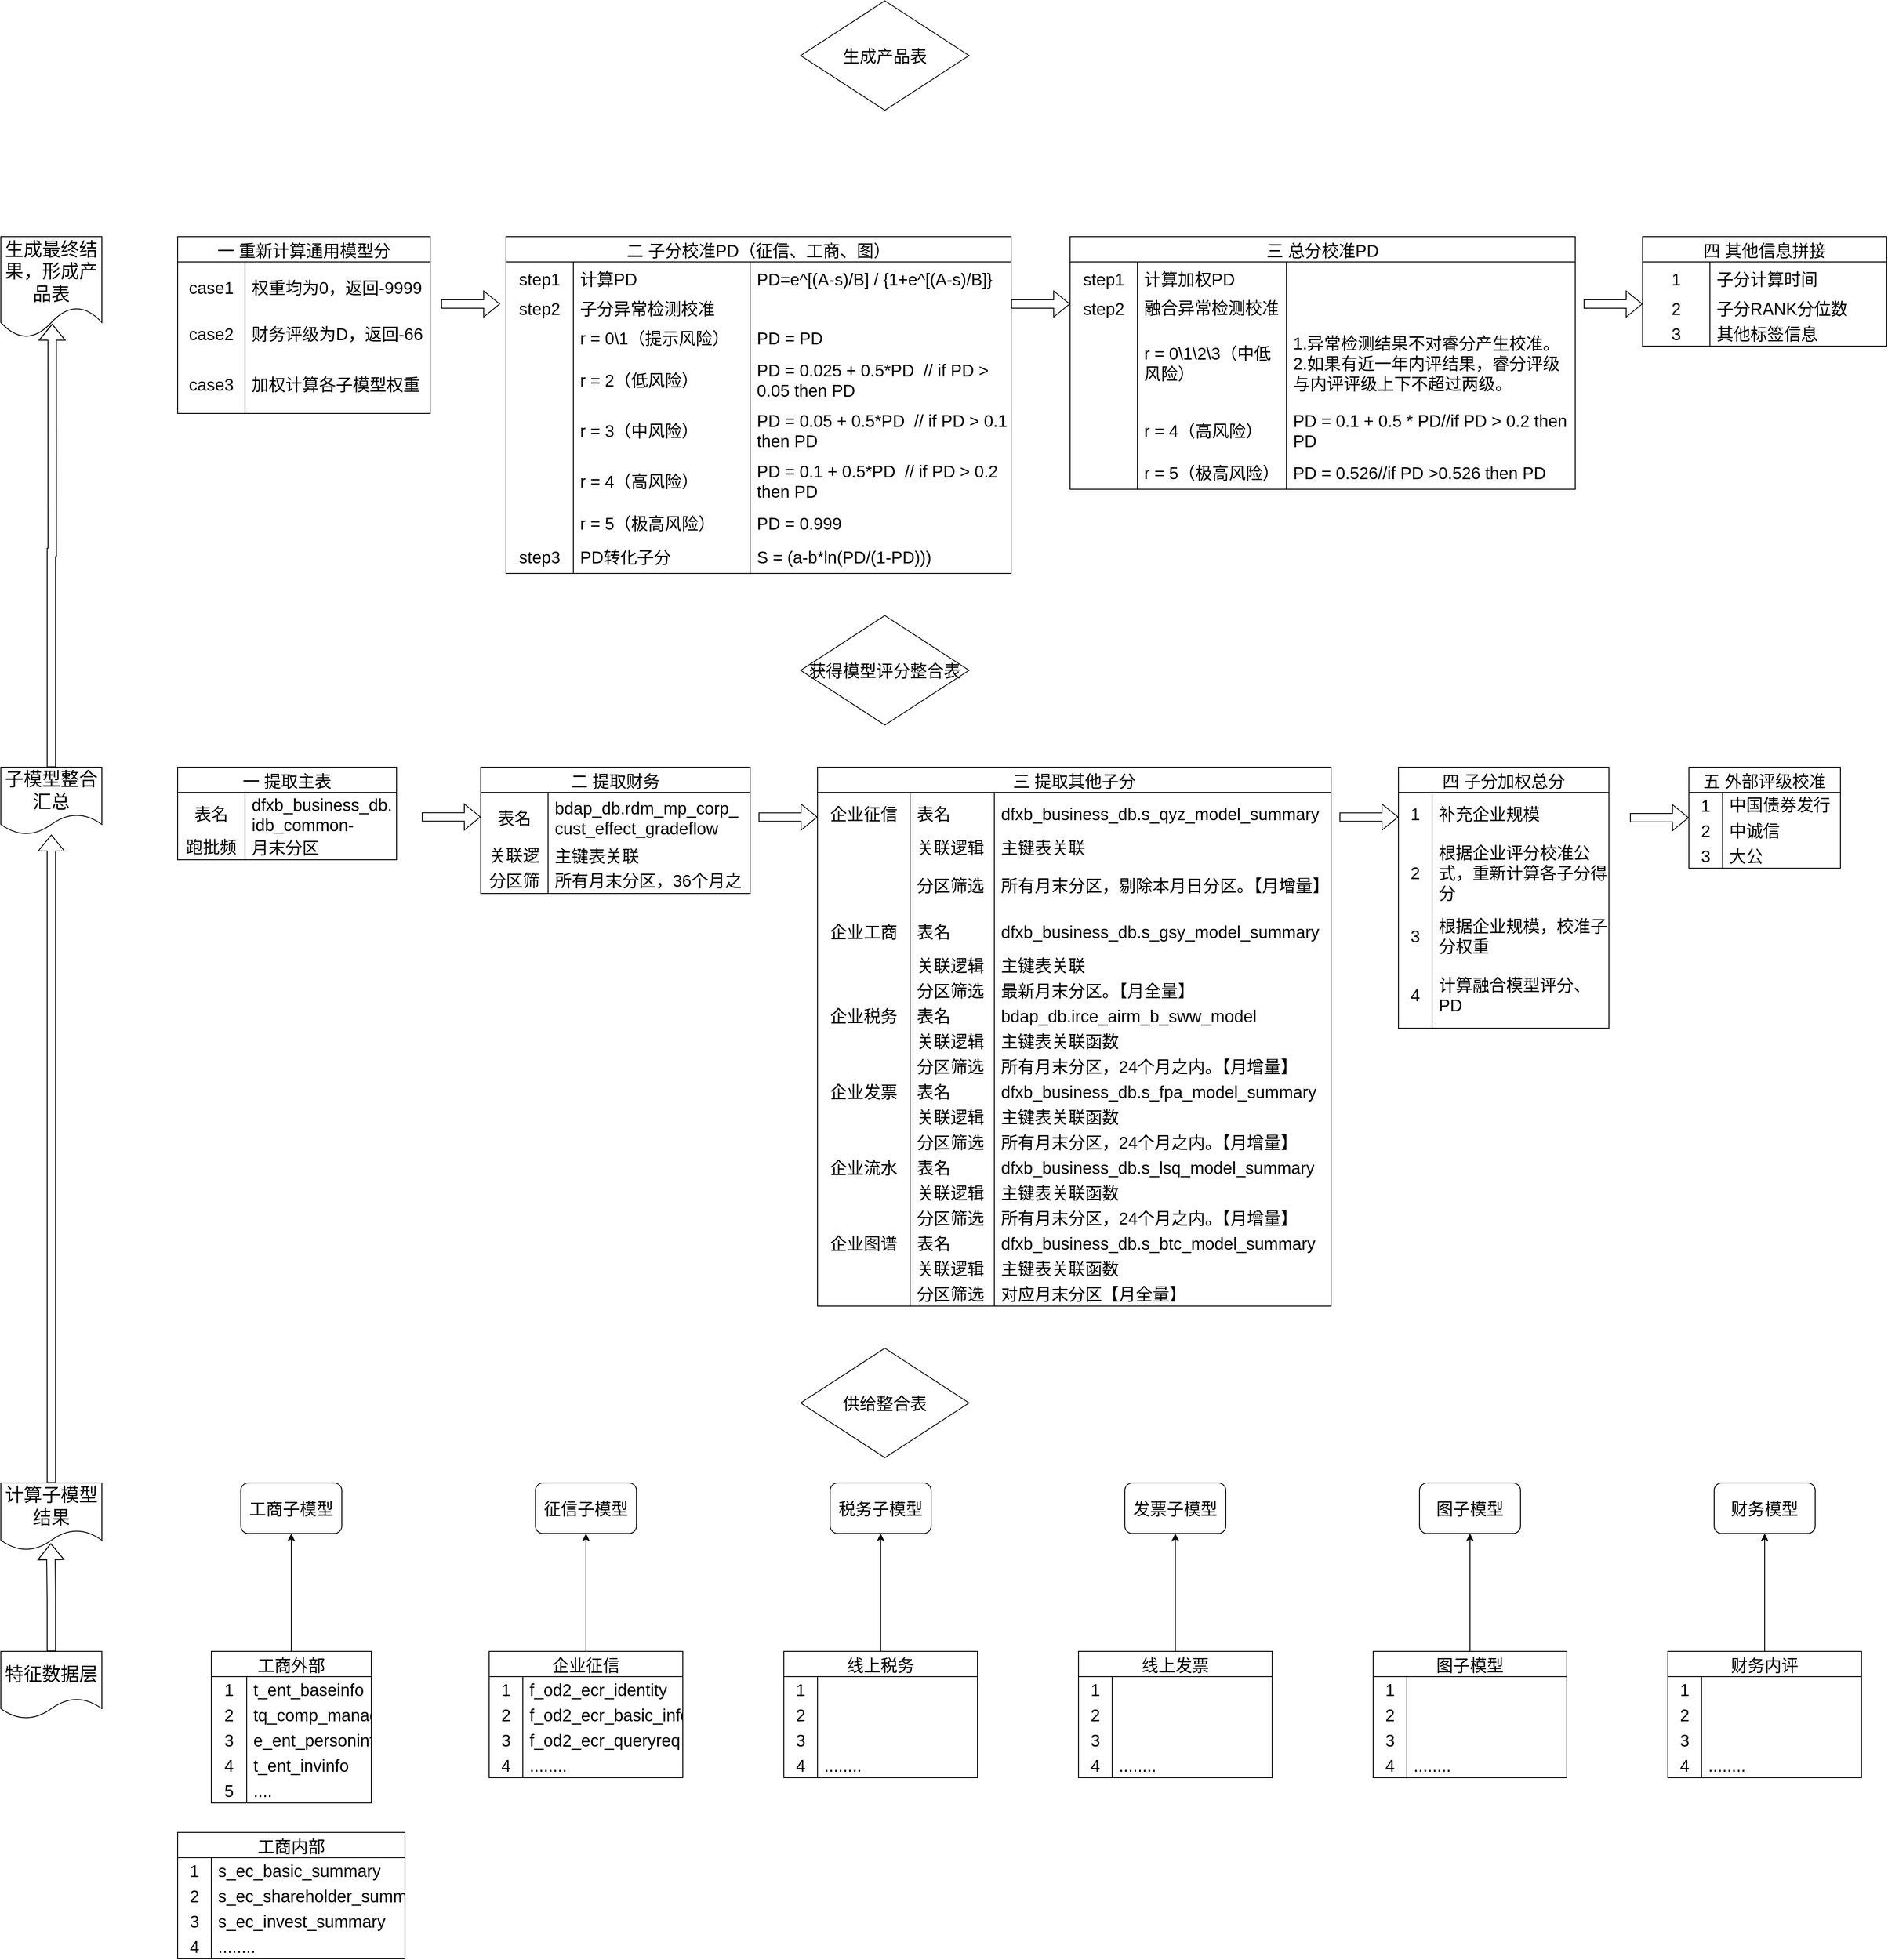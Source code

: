 <mxfile version="24.7.5">
  <diagram id="C5RBs43oDa-KdzZeNtuy" name="Page-1">
    <mxGraphModel dx="4274" dy="2969" grid="1" gridSize="10" guides="1" tooltips="1" connect="1" arrows="1" fold="1" page="1" pageScale="1" pageWidth="827" pageHeight="1169" math="0" shadow="0">
      <root>
        <mxCell id="WIyWlLk6GJQsqaUBKTNV-0" />
        <mxCell id="WIyWlLk6GJQsqaUBKTNV-1" parent="WIyWlLk6GJQsqaUBKTNV-0" />
        <mxCell id="BWipgjC80R4UF_NCCVxM-203" value="&lt;font style=&quot;font-size: 20px;&quot;&gt;获得模型评分整合表&lt;/font&gt;" style="rhombus;whiteSpace=wrap;html=1;fontSize=20;" parent="WIyWlLk6GJQsqaUBKTNV-1" vertex="1">
          <mxGeometry x="740" y="-90" width="200" height="130" as="geometry" />
        </mxCell>
        <mxCell id="eW1roao2XsK2nCmsk1pP-12" value="一 重新计算通用模型分" style="shape=table;startSize=30;container=1;collapsible=0;childLayout=tableLayout;fixedRows=1;rowLines=0;fontStyle=0;strokeColor=default;fontSize=20;labelBackgroundColor=none;verticalAlign=middle;horizontal=1;" parent="WIyWlLk6GJQsqaUBKTNV-1" vertex="1">
          <mxGeometry y="-540" width="300" height="210.0" as="geometry" />
        </mxCell>
        <mxCell id="eW1roao2XsK2nCmsk1pP-13" value="" style="shape=tableRow;horizontal=0;startSize=0;swimlaneHead=0;swimlaneBody=0;top=0;left=0;bottom=0;right=0;collapsible=0;dropTarget=0;fillColor=none;points=[[0,0.5],[1,0.5]];portConstraint=eastwest;strokeColor=inherit;fontSize=20;" parent="eW1roao2XsK2nCmsk1pP-12" vertex="1">
          <mxGeometry y="30" width="300" height="60" as="geometry" />
        </mxCell>
        <mxCell id="eW1roao2XsK2nCmsk1pP-14" value="case1" style="shape=partialRectangle;html=1;whiteSpace=wrap;connectable=0;fillColor=none;top=0;left=0;bottom=0;right=0;overflow=hidden;pointerEvents=1;strokeColor=inherit;fontSize=20;" parent="eW1roao2XsK2nCmsk1pP-13" vertex="1">
          <mxGeometry width="80" height="60" as="geometry">
            <mxRectangle width="80" height="60" as="alternateBounds" />
          </mxGeometry>
        </mxCell>
        <mxCell id="eW1roao2XsK2nCmsk1pP-15" value="权重均为0，返回-9999" style="shape=partialRectangle;html=1;whiteSpace=wrap;connectable=0;fillColor=none;top=0;left=0;bottom=0;right=0;align=left;spacingLeft=6;overflow=hidden;strokeColor=inherit;fontSize=20;" parent="eW1roao2XsK2nCmsk1pP-13" vertex="1">
          <mxGeometry x="80" width="220" height="60" as="geometry">
            <mxRectangle width="220" height="60" as="alternateBounds" />
          </mxGeometry>
        </mxCell>
        <mxCell id="eW1roao2XsK2nCmsk1pP-16" value="" style="shape=tableRow;horizontal=0;startSize=0;swimlaneHead=0;swimlaneBody=0;top=0;left=0;bottom=0;right=0;collapsible=0;dropTarget=0;fillColor=none;points=[[0,0.5],[1,0.5]];portConstraint=eastwest;strokeColor=inherit;fontSize=20;" parent="eW1roao2XsK2nCmsk1pP-12" vertex="1">
          <mxGeometry y="90" width="300" height="50" as="geometry" />
        </mxCell>
        <mxCell id="eW1roao2XsK2nCmsk1pP-17" value="case2" style="shape=partialRectangle;html=1;whiteSpace=wrap;connectable=0;fillColor=none;top=0;left=0;bottom=0;right=0;overflow=hidden;strokeColor=inherit;fontSize=20;" parent="eW1roao2XsK2nCmsk1pP-16" vertex="1">
          <mxGeometry width="80" height="50" as="geometry">
            <mxRectangle width="80" height="50" as="alternateBounds" />
          </mxGeometry>
        </mxCell>
        <mxCell id="eW1roao2XsK2nCmsk1pP-18" value="财务评级为D，返回-66" style="shape=partialRectangle;html=1;whiteSpace=wrap;connectable=0;fillColor=none;top=0;left=0;bottom=0;right=0;align=left;spacingLeft=6;overflow=hidden;strokeColor=inherit;fontSize=20;" parent="eW1roao2XsK2nCmsk1pP-16" vertex="1">
          <mxGeometry x="80" width="220" height="50" as="geometry">
            <mxRectangle width="220" height="50" as="alternateBounds" />
          </mxGeometry>
        </mxCell>
        <mxCell id="eW1roao2XsK2nCmsk1pP-19" value="" style="shape=tableRow;horizontal=0;startSize=0;swimlaneHead=0;swimlaneBody=0;top=0;left=0;bottom=0;right=0;collapsible=0;dropTarget=0;fillColor=none;points=[[0,0.5],[1,0.5]];portConstraint=eastwest;strokeColor=inherit;fontSize=20;" parent="eW1roao2XsK2nCmsk1pP-12" vertex="1">
          <mxGeometry y="140" width="300" height="70" as="geometry" />
        </mxCell>
        <mxCell id="eW1roao2XsK2nCmsk1pP-20" value="case3" style="shape=partialRectangle;html=1;whiteSpace=wrap;connectable=0;fillColor=none;top=0;left=0;bottom=0;right=0;overflow=hidden;strokeColor=inherit;fontSize=20;" parent="eW1roao2XsK2nCmsk1pP-19" vertex="1">
          <mxGeometry width="80" height="70" as="geometry">
            <mxRectangle width="80" height="70" as="alternateBounds" />
          </mxGeometry>
        </mxCell>
        <mxCell id="eW1roao2XsK2nCmsk1pP-21" value="加权计算各子模型权重" style="shape=partialRectangle;html=1;whiteSpace=wrap;connectable=0;fillColor=none;top=0;left=0;bottom=0;right=0;align=left;spacingLeft=6;overflow=hidden;strokeColor=inherit;fontSize=20;" parent="eW1roao2XsK2nCmsk1pP-19" vertex="1">
          <mxGeometry x="80" width="220" height="70" as="geometry">
            <mxRectangle width="220" height="70" as="alternateBounds" />
          </mxGeometry>
        </mxCell>
        <mxCell id="eW1roao2XsK2nCmsk1pP-2" value="三 总分校准PD" style="shape=table;startSize=30;container=1;collapsible=0;childLayout=tableLayout;fixedRows=1;rowLines=0;fontStyle=0;strokeColor=default;fontSize=20;shadow=0;" parent="WIyWlLk6GJQsqaUBKTNV-1" vertex="1">
          <mxGeometry x="1060" y="-540" width="600" height="300.0" as="geometry" />
        </mxCell>
        <mxCell id="eW1roao2XsK2nCmsk1pP-3" value="" style="shape=tableRow;horizontal=0;startSize=0;swimlaneHead=0;swimlaneBody=0;top=0;left=0;bottom=0;right=0;collapsible=0;dropTarget=0;fillColor=none;points=[[0,0.5],[1,0.5]];portConstraint=eastwest;strokeColor=inherit;fontSize=20;" parent="eW1roao2XsK2nCmsk1pP-2" vertex="1">
          <mxGeometry y="30" width="600" height="40" as="geometry" />
        </mxCell>
        <mxCell id="eW1roao2XsK2nCmsk1pP-4" value="step1" style="shape=partialRectangle;html=1;whiteSpace=wrap;connectable=0;fillColor=none;top=0;left=0;bottom=0;right=0;overflow=hidden;pointerEvents=1;strokeColor=inherit;fontSize=20;" parent="eW1roao2XsK2nCmsk1pP-3" vertex="1">
          <mxGeometry width="80" height="40" as="geometry">
            <mxRectangle width="80" height="40" as="alternateBounds" />
          </mxGeometry>
        </mxCell>
        <mxCell id="eW1roao2XsK2nCmsk1pP-5" value="计算加权PD" style="shape=partialRectangle;html=1;whiteSpace=wrap;connectable=0;fillColor=none;top=0;left=0;bottom=0;right=0;align=left;spacingLeft=6;overflow=hidden;strokeColor=inherit;fontSize=20;" parent="eW1roao2XsK2nCmsk1pP-3" vertex="1">
          <mxGeometry x="80" width="177" height="40" as="geometry">
            <mxRectangle width="177" height="40" as="alternateBounds" />
          </mxGeometry>
        </mxCell>
        <mxCell id="eW1roao2XsK2nCmsk1pP-26" value="" style="shape=partialRectangle;html=1;whiteSpace=wrap;connectable=0;fillColor=none;top=0;left=0;bottom=0;right=0;align=left;spacingLeft=6;overflow=hidden;strokeColor=inherit;fontSize=20;" parent="eW1roao2XsK2nCmsk1pP-3" vertex="1">
          <mxGeometry x="257" width="343" height="40" as="geometry">
            <mxRectangle width="343" height="40" as="alternateBounds" />
          </mxGeometry>
        </mxCell>
        <mxCell id="eW1roao2XsK2nCmsk1pP-6" value="" style="shape=tableRow;horizontal=0;startSize=0;swimlaneHead=0;swimlaneBody=0;top=0;left=0;bottom=0;right=0;collapsible=0;dropTarget=0;fillColor=none;points=[[0,0.5],[1,0.5]];portConstraint=eastwest;strokeColor=inherit;fontSize=20;" parent="eW1roao2XsK2nCmsk1pP-2" vertex="1">
          <mxGeometry y="70" width="600" height="30" as="geometry" />
        </mxCell>
        <mxCell id="eW1roao2XsK2nCmsk1pP-7" value="step2" style="shape=partialRectangle;html=1;whiteSpace=wrap;connectable=0;fillColor=none;top=0;left=0;bottom=0;right=0;overflow=hidden;strokeColor=inherit;fontSize=20;" parent="eW1roao2XsK2nCmsk1pP-6" vertex="1">
          <mxGeometry width="80" height="30" as="geometry">
            <mxRectangle width="80" height="30" as="alternateBounds" />
          </mxGeometry>
        </mxCell>
        <mxCell id="eW1roao2XsK2nCmsk1pP-8" value="融合异常检测校准PD" style="shape=partialRectangle;html=1;whiteSpace=wrap;connectable=0;fillColor=none;top=0;left=0;bottom=0;right=0;align=left;spacingLeft=6;overflow=hidden;strokeColor=inherit;fontSize=20;" parent="eW1roao2XsK2nCmsk1pP-6" vertex="1">
          <mxGeometry x="80" width="177" height="30" as="geometry">
            <mxRectangle width="177" height="30" as="alternateBounds" />
          </mxGeometry>
        </mxCell>
        <mxCell id="eW1roao2XsK2nCmsk1pP-27" style="shape=partialRectangle;html=1;whiteSpace=wrap;connectable=0;fillColor=none;top=0;left=0;bottom=0;right=0;align=left;spacingLeft=6;overflow=hidden;strokeColor=inherit;fontSize=20;" parent="eW1roao2XsK2nCmsk1pP-6" vertex="1">
          <mxGeometry x="257" width="343" height="30" as="geometry">
            <mxRectangle width="343" height="30" as="alternateBounds" />
          </mxGeometry>
        </mxCell>
        <mxCell id="eW1roao2XsK2nCmsk1pP-9" value="" style="shape=tableRow;horizontal=0;startSize=0;swimlaneHead=0;swimlaneBody=0;top=0;left=0;bottom=0;right=0;collapsible=0;dropTarget=0;fillColor=none;points=[[0,0.5],[1,0.5]];portConstraint=eastwest;strokeColor=inherit;fontSize=20;" parent="eW1roao2XsK2nCmsk1pP-2" vertex="1">
          <mxGeometry y="100" width="600" height="100" as="geometry" />
        </mxCell>
        <mxCell id="eW1roao2XsK2nCmsk1pP-10" value="" style="shape=partialRectangle;html=1;whiteSpace=wrap;connectable=0;fillColor=none;top=0;left=0;bottom=0;right=0;overflow=hidden;strokeColor=inherit;fontSize=20;" parent="eW1roao2XsK2nCmsk1pP-9" vertex="1">
          <mxGeometry width="80" height="100" as="geometry">
            <mxRectangle width="80" height="100" as="alternateBounds" />
          </mxGeometry>
        </mxCell>
        <mxCell id="eW1roao2XsK2nCmsk1pP-11" value="r = 0\1\2\3（中低风险）" style="shape=partialRectangle;html=1;whiteSpace=wrap;connectable=0;fillColor=none;top=0;left=0;bottom=0;right=0;align=left;spacingLeft=6;overflow=hidden;strokeColor=inherit;fontSize=20;" parent="eW1roao2XsK2nCmsk1pP-9" vertex="1">
          <mxGeometry x="80" width="177" height="100" as="geometry">
            <mxRectangle width="177" height="100" as="alternateBounds" />
          </mxGeometry>
        </mxCell>
        <mxCell id="eW1roao2XsK2nCmsk1pP-28" value="1.异常检测结果不对睿分产生校准。&lt;div&gt;2.如果有近一年内评结果，睿分评级与内评评级上下不超过两级。&lt;/div&gt;" style="shape=partialRectangle;html=1;whiteSpace=wrap;connectable=0;fillColor=none;top=0;left=0;bottom=0;right=0;align=left;spacingLeft=6;overflow=hidden;strokeColor=inherit;fontSize=20;" parent="eW1roao2XsK2nCmsk1pP-9" vertex="1">
          <mxGeometry x="257" width="343" height="100" as="geometry">
            <mxRectangle width="343" height="100" as="alternateBounds" />
          </mxGeometry>
        </mxCell>
        <mxCell id="eW1roao2XsK2nCmsk1pP-29" value="" style="shape=tableRow;horizontal=0;startSize=0;swimlaneHead=0;swimlaneBody=0;top=0;left=0;bottom=0;right=0;collapsible=0;dropTarget=0;fillColor=none;points=[[0,0.5],[1,0.5]];portConstraint=eastwest;strokeColor=inherit;fontSize=20;" parent="eW1roao2XsK2nCmsk1pP-2" vertex="1">
          <mxGeometry y="200" width="600" height="60" as="geometry" />
        </mxCell>
        <mxCell id="eW1roao2XsK2nCmsk1pP-30" value="" style="shape=partialRectangle;html=1;whiteSpace=wrap;connectable=0;fillColor=none;top=0;left=0;bottom=0;right=0;overflow=hidden;strokeColor=inherit;fontSize=20;" parent="eW1roao2XsK2nCmsk1pP-29" vertex="1">
          <mxGeometry width="80" height="60" as="geometry">
            <mxRectangle width="80" height="60" as="alternateBounds" />
          </mxGeometry>
        </mxCell>
        <mxCell id="eW1roao2XsK2nCmsk1pP-31" value="r = 4（高风险）" style="shape=partialRectangle;html=1;whiteSpace=wrap;connectable=0;fillColor=none;top=0;left=0;bottom=0;right=0;align=left;spacingLeft=6;overflow=hidden;strokeColor=inherit;fontSize=20;" parent="eW1roao2XsK2nCmsk1pP-29" vertex="1">
          <mxGeometry x="80" width="177" height="60" as="geometry">
            <mxRectangle width="177" height="60" as="alternateBounds" />
          </mxGeometry>
        </mxCell>
        <mxCell id="eW1roao2XsK2nCmsk1pP-32" value="PD = 0.1 + 0.5 * PD//if PD &amp;gt; 0.2 then PD" style="shape=partialRectangle;html=1;whiteSpace=wrap;connectable=0;fillColor=none;top=0;left=0;bottom=0;right=0;align=left;spacingLeft=6;overflow=hidden;strokeColor=inherit;fontSize=20;" parent="eW1roao2XsK2nCmsk1pP-29" vertex="1">
          <mxGeometry x="257" width="343" height="60" as="geometry">
            <mxRectangle width="343" height="60" as="alternateBounds" />
          </mxGeometry>
        </mxCell>
        <mxCell id="eW1roao2XsK2nCmsk1pP-33" value="" style="shape=tableRow;horizontal=0;startSize=0;swimlaneHead=0;swimlaneBody=0;top=0;left=0;bottom=0;right=0;collapsible=0;dropTarget=0;fillColor=none;points=[[0,0.5],[1,0.5]];portConstraint=eastwest;strokeColor=inherit;fontSize=20;" parent="eW1roao2XsK2nCmsk1pP-2" vertex="1">
          <mxGeometry y="260" width="600" height="40" as="geometry" />
        </mxCell>
        <mxCell id="eW1roao2XsK2nCmsk1pP-34" value="" style="shape=partialRectangle;html=1;whiteSpace=wrap;connectable=0;fillColor=none;top=0;left=0;bottom=0;right=0;overflow=hidden;strokeColor=inherit;fontSize=20;" parent="eW1roao2XsK2nCmsk1pP-33" vertex="1">
          <mxGeometry width="80" height="40" as="geometry">
            <mxRectangle width="80" height="40" as="alternateBounds" />
          </mxGeometry>
        </mxCell>
        <mxCell id="eW1roao2XsK2nCmsk1pP-35" value="r = 5（极高风险）" style="shape=partialRectangle;html=1;whiteSpace=wrap;connectable=0;fillColor=none;top=0;left=0;bottom=0;right=0;align=left;spacingLeft=6;overflow=hidden;strokeColor=inherit;fontSize=20;" parent="eW1roao2XsK2nCmsk1pP-33" vertex="1">
          <mxGeometry x="80" width="177" height="40" as="geometry">
            <mxRectangle width="177" height="40" as="alternateBounds" />
          </mxGeometry>
        </mxCell>
        <mxCell id="eW1roao2XsK2nCmsk1pP-36" value="PD = 0.526//if PD &amp;gt;0.526 then PD&amp;nbsp;&amp;nbsp;" style="shape=partialRectangle;html=1;whiteSpace=wrap;connectable=0;fillColor=none;top=0;left=0;bottom=0;right=0;align=left;spacingLeft=6;overflow=hidden;strokeColor=inherit;fontSize=20;" parent="eW1roao2XsK2nCmsk1pP-33" vertex="1">
          <mxGeometry x="257" width="343" height="40" as="geometry">
            <mxRectangle width="343" height="40" as="alternateBounds" />
          </mxGeometry>
        </mxCell>
        <mxCell id="eW1roao2XsK2nCmsk1pP-45" value="二 子分校准PD（征信、工商、图）" style="shape=table;startSize=30;container=1;collapsible=0;childLayout=tableLayout;fixedRows=1;rowLines=0;fontStyle=0;strokeColor=default;fontSize=20;shadow=0;" parent="WIyWlLk6GJQsqaUBKTNV-1" vertex="1">
          <mxGeometry x="390" y="-540" width="600" height="400.0" as="geometry" />
        </mxCell>
        <mxCell id="eW1roao2XsK2nCmsk1pP-46" value="" style="shape=tableRow;horizontal=0;startSize=0;swimlaneHead=0;swimlaneBody=0;top=0;left=0;bottom=0;right=0;collapsible=0;dropTarget=0;fillColor=none;points=[[0,0.5],[1,0.5]];portConstraint=eastwest;strokeColor=inherit;fontSize=20;" parent="eW1roao2XsK2nCmsk1pP-45" vertex="1">
          <mxGeometry y="30" width="600" height="40" as="geometry" />
        </mxCell>
        <mxCell id="eW1roao2XsK2nCmsk1pP-47" value="step1" style="shape=partialRectangle;html=1;whiteSpace=wrap;connectable=0;fillColor=none;top=0;left=0;bottom=0;right=0;overflow=hidden;pointerEvents=1;strokeColor=inherit;fontSize=20;" parent="eW1roao2XsK2nCmsk1pP-46" vertex="1">
          <mxGeometry width="80" height="40" as="geometry">
            <mxRectangle width="80" height="40" as="alternateBounds" />
          </mxGeometry>
        </mxCell>
        <mxCell id="eW1roao2XsK2nCmsk1pP-48" value="计算PD" style="shape=partialRectangle;html=1;whiteSpace=wrap;connectable=0;fillColor=none;top=0;left=0;bottom=0;right=0;align=left;spacingLeft=6;overflow=hidden;strokeColor=inherit;fontSize=20;" parent="eW1roao2XsK2nCmsk1pP-46" vertex="1">
          <mxGeometry x="80" width="210" height="40" as="geometry">
            <mxRectangle width="210" height="40" as="alternateBounds" />
          </mxGeometry>
        </mxCell>
        <mxCell id="eW1roao2XsK2nCmsk1pP-49" value="PD=e^[(A-s)/B] / {1+e^[(A-s)/B]}" style="shape=partialRectangle;html=1;whiteSpace=wrap;connectable=0;fillColor=none;top=0;left=0;bottom=0;right=0;align=left;spacingLeft=6;overflow=hidden;strokeColor=inherit;fontSize=20;" parent="eW1roao2XsK2nCmsk1pP-46" vertex="1">
          <mxGeometry x="290" width="310" height="40" as="geometry">
            <mxRectangle width="310" height="40" as="alternateBounds" />
          </mxGeometry>
        </mxCell>
        <mxCell id="eW1roao2XsK2nCmsk1pP-50" value="" style="shape=tableRow;horizontal=0;startSize=0;swimlaneHead=0;swimlaneBody=0;top=0;left=0;bottom=0;right=0;collapsible=0;dropTarget=0;fillColor=none;points=[[0,0.5],[1,0.5]];portConstraint=eastwest;strokeColor=inherit;fontSize=20;" parent="eW1roao2XsK2nCmsk1pP-45" vertex="1">
          <mxGeometry y="70" width="600" height="30" as="geometry" />
        </mxCell>
        <mxCell id="eW1roao2XsK2nCmsk1pP-51" value="step2" style="shape=partialRectangle;html=1;whiteSpace=wrap;connectable=0;fillColor=none;top=0;left=0;bottom=0;right=0;overflow=hidden;strokeColor=inherit;fontSize=20;" parent="eW1roao2XsK2nCmsk1pP-50" vertex="1">
          <mxGeometry width="80" height="30" as="geometry">
            <mxRectangle width="80" height="30" as="alternateBounds" />
          </mxGeometry>
        </mxCell>
        <mxCell id="eW1roao2XsK2nCmsk1pP-52" value="子分异常检测校准" style="shape=partialRectangle;html=1;whiteSpace=wrap;connectable=0;fillColor=none;top=0;left=0;bottom=0;right=0;align=left;spacingLeft=6;overflow=hidden;strokeColor=inherit;fontSize=20;" parent="eW1roao2XsK2nCmsk1pP-50" vertex="1">
          <mxGeometry x="80" width="210" height="30" as="geometry">
            <mxRectangle width="210" height="30" as="alternateBounds" />
          </mxGeometry>
        </mxCell>
        <mxCell id="eW1roao2XsK2nCmsk1pP-53" style="shape=partialRectangle;html=1;whiteSpace=wrap;connectable=0;fillColor=none;top=0;left=0;bottom=0;right=0;align=left;spacingLeft=6;overflow=hidden;strokeColor=inherit;fontSize=20;" parent="eW1roao2XsK2nCmsk1pP-50" vertex="1">
          <mxGeometry x="290" width="310" height="30" as="geometry">
            <mxRectangle width="310" height="30" as="alternateBounds" />
          </mxGeometry>
        </mxCell>
        <mxCell id="eW1roao2XsK2nCmsk1pP-54" value="" style="shape=tableRow;horizontal=0;startSize=0;swimlaneHead=0;swimlaneBody=0;top=0;left=0;bottom=0;right=0;collapsible=0;dropTarget=0;fillColor=none;points=[[0,0.5],[1,0.5]];portConstraint=eastwest;strokeColor=inherit;fontSize=20;" parent="eW1roao2XsK2nCmsk1pP-45" vertex="1">
          <mxGeometry y="100" width="600" height="40" as="geometry" />
        </mxCell>
        <mxCell id="eW1roao2XsK2nCmsk1pP-55" value="" style="shape=partialRectangle;html=1;whiteSpace=wrap;connectable=0;fillColor=none;top=0;left=0;bottom=0;right=0;overflow=hidden;strokeColor=inherit;fontSize=20;" parent="eW1roao2XsK2nCmsk1pP-54" vertex="1">
          <mxGeometry width="80" height="40" as="geometry">
            <mxRectangle width="80" height="40" as="alternateBounds" />
          </mxGeometry>
        </mxCell>
        <mxCell id="eW1roao2XsK2nCmsk1pP-56" value="r = 0\1（提示风险）" style="shape=partialRectangle;html=1;whiteSpace=wrap;connectable=0;fillColor=none;top=0;left=0;bottom=0;right=0;align=left;spacingLeft=6;overflow=hidden;strokeColor=inherit;fontSize=20;" parent="eW1roao2XsK2nCmsk1pP-54" vertex="1">
          <mxGeometry x="80" width="210" height="40" as="geometry">
            <mxRectangle width="210" height="40" as="alternateBounds" />
          </mxGeometry>
        </mxCell>
        <mxCell id="eW1roao2XsK2nCmsk1pP-57" value="PD = PD" style="shape=partialRectangle;html=1;whiteSpace=wrap;connectable=0;fillColor=none;top=0;left=0;bottom=0;right=0;align=left;spacingLeft=6;overflow=hidden;strokeColor=inherit;fontSize=20;" parent="eW1roao2XsK2nCmsk1pP-54" vertex="1">
          <mxGeometry x="290" width="310" height="40" as="geometry">
            <mxRectangle width="310" height="40" as="alternateBounds" />
          </mxGeometry>
        </mxCell>
        <mxCell id="eW1roao2XsK2nCmsk1pP-58" value="" style="shape=tableRow;horizontal=0;startSize=0;swimlaneHead=0;swimlaneBody=0;top=0;left=0;bottom=0;right=0;collapsible=0;dropTarget=0;fillColor=none;points=[[0,0.5],[1,0.5]];portConstraint=eastwest;strokeColor=inherit;fontSize=20;" parent="eW1roao2XsK2nCmsk1pP-45" vertex="1">
          <mxGeometry y="140" width="600" height="60" as="geometry" />
        </mxCell>
        <mxCell id="eW1roao2XsK2nCmsk1pP-59" value="" style="shape=partialRectangle;html=1;whiteSpace=wrap;connectable=0;fillColor=none;top=0;left=0;bottom=0;right=0;overflow=hidden;strokeColor=inherit;fontSize=20;" parent="eW1roao2XsK2nCmsk1pP-58" vertex="1">
          <mxGeometry width="80" height="60" as="geometry">
            <mxRectangle width="80" height="60" as="alternateBounds" />
          </mxGeometry>
        </mxCell>
        <mxCell id="eW1roao2XsK2nCmsk1pP-60" value="r = 2（低风险）" style="shape=partialRectangle;html=1;whiteSpace=wrap;connectable=0;fillColor=none;top=0;left=0;bottom=0;right=0;align=left;spacingLeft=6;overflow=hidden;strokeColor=inherit;fontSize=20;" parent="eW1roao2XsK2nCmsk1pP-58" vertex="1">
          <mxGeometry x="80" width="210" height="60" as="geometry">
            <mxRectangle width="210" height="60" as="alternateBounds" />
          </mxGeometry>
        </mxCell>
        <mxCell id="eW1roao2XsK2nCmsk1pP-61" value="PD = 0.025 + 0.5*PD&amp;nbsp; // if PD &amp;gt; 0.05 then PD&amp;nbsp;" style="shape=partialRectangle;html=1;whiteSpace=wrap;connectable=0;fillColor=none;top=0;left=0;bottom=0;right=0;align=left;spacingLeft=6;overflow=hidden;strokeColor=inherit;fontSize=20;" parent="eW1roao2XsK2nCmsk1pP-58" vertex="1">
          <mxGeometry x="290" width="310" height="60" as="geometry">
            <mxRectangle width="310" height="60" as="alternateBounds" />
          </mxGeometry>
        </mxCell>
        <mxCell id="eW1roao2XsK2nCmsk1pP-62" value="" style="shape=tableRow;horizontal=0;startSize=0;swimlaneHead=0;swimlaneBody=0;top=0;left=0;bottom=0;right=0;collapsible=0;dropTarget=0;fillColor=none;points=[[0,0.5],[1,0.5]];portConstraint=eastwest;strokeColor=inherit;fontSize=20;" parent="eW1roao2XsK2nCmsk1pP-45" vertex="1">
          <mxGeometry y="200" width="600" height="60" as="geometry" />
        </mxCell>
        <mxCell id="eW1roao2XsK2nCmsk1pP-63" value="" style="shape=partialRectangle;html=1;whiteSpace=wrap;connectable=0;fillColor=none;top=0;left=0;bottom=0;right=0;overflow=hidden;strokeColor=inherit;fontSize=20;" parent="eW1roao2XsK2nCmsk1pP-62" vertex="1">
          <mxGeometry width="80" height="60" as="geometry">
            <mxRectangle width="80" height="60" as="alternateBounds" />
          </mxGeometry>
        </mxCell>
        <mxCell id="eW1roao2XsK2nCmsk1pP-64" value="r = 3（中风险）" style="shape=partialRectangle;html=1;whiteSpace=wrap;connectable=0;fillColor=none;top=0;left=0;bottom=0;right=0;align=left;spacingLeft=6;overflow=hidden;strokeColor=inherit;fontSize=20;" parent="eW1roao2XsK2nCmsk1pP-62" vertex="1">
          <mxGeometry x="80" width="210" height="60" as="geometry">
            <mxRectangle width="210" height="60" as="alternateBounds" />
          </mxGeometry>
        </mxCell>
        <mxCell id="eW1roao2XsK2nCmsk1pP-65" value="PD = 0.05 + 0.5*PD&amp;nbsp; // if PD &amp;gt; 0.1 then PD&amp;nbsp;" style="shape=partialRectangle;html=1;whiteSpace=wrap;connectable=0;fillColor=none;top=0;left=0;bottom=0;right=0;align=left;spacingLeft=6;overflow=hidden;strokeColor=inherit;fontSize=20;" parent="eW1roao2XsK2nCmsk1pP-62" vertex="1">
          <mxGeometry x="290" width="310" height="60" as="geometry">
            <mxRectangle width="310" height="60" as="alternateBounds" />
          </mxGeometry>
        </mxCell>
        <mxCell id="eW1roao2XsK2nCmsk1pP-74" value="" style="shape=tableRow;horizontal=0;startSize=0;swimlaneHead=0;swimlaneBody=0;top=0;left=0;bottom=0;right=0;collapsible=0;dropTarget=0;fillColor=none;points=[[0,0.5],[1,0.5]];portConstraint=eastwest;strokeColor=inherit;fontSize=20;" parent="eW1roao2XsK2nCmsk1pP-45" vertex="1">
          <mxGeometry y="260" width="600" height="60" as="geometry" />
        </mxCell>
        <mxCell id="eW1roao2XsK2nCmsk1pP-75" value="" style="shape=partialRectangle;html=1;whiteSpace=wrap;connectable=0;fillColor=none;top=0;left=0;bottom=0;right=0;overflow=hidden;strokeColor=inherit;fontSize=20;" parent="eW1roao2XsK2nCmsk1pP-74" vertex="1">
          <mxGeometry width="80" height="60" as="geometry">
            <mxRectangle width="80" height="60" as="alternateBounds" />
          </mxGeometry>
        </mxCell>
        <mxCell id="eW1roao2XsK2nCmsk1pP-76" value="r = 4（高风险）" style="shape=partialRectangle;html=1;whiteSpace=wrap;connectable=0;fillColor=none;top=0;left=0;bottom=0;right=0;align=left;spacingLeft=6;overflow=hidden;strokeColor=inherit;fontSize=20;" parent="eW1roao2XsK2nCmsk1pP-74" vertex="1">
          <mxGeometry x="80" width="210" height="60" as="geometry">
            <mxRectangle width="210" height="60" as="alternateBounds" />
          </mxGeometry>
        </mxCell>
        <mxCell id="eW1roao2XsK2nCmsk1pP-77" value="PD = 0.1 + 0.5*PD&amp;nbsp; // if PD &amp;gt; 0.2 then PD&amp;nbsp;" style="shape=partialRectangle;html=1;whiteSpace=wrap;connectable=0;fillColor=none;top=0;left=0;bottom=0;right=0;align=left;spacingLeft=6;overflow=hidden;strokeColor=inherit;fontSize=20;" parent="eW1roao2XsK2nCmsk1pP-74" vertex="1">
          <mxGeometry x="290" width="310" height="60" as="geometry">
            <mxRectangle width="310" height="60" as="alternateBounds" />
          </mxGeometry>
        </mxCell>
        <mxCell id="eW1roao2XsK2nCmsk1pP-78" value="" style="shape=tableRow;horizontal=0;startSize=0;swimlaneHead=0;swimlaneBody=0;top=0;left=0;bottom=0;right=0;collapsible=0;dropTarget=0;fillColor=none;points=[[0,0.5],[1,0.5]];portConstraint=eastwest;strokeColor=inherit;fontSize=20;" parent="eW1roao2XsK2nCmsk1pP-45" vertex="1">
          <mxGeometry y="320" width="600" height="40" as="geometry" />
        </mxCell>
        <mxCell id="eW1roao2XsK2nCmsk1pP-79" value="" style="shape=partialRectangle;html=1;whiteSpace=wrap;connectable=0;fillColor=none;top=0;left=0;bottom=0;right=0;overflow=hidden;strokeColor=inherit;fontSize=20;" parent="eW1roao2XsK2nCmsk1pP-78" vertex="1">
          <mxGeometry width="80" height="40" as="geometry">
            <mxRectangle width="80" height="40" as="alternateBounds" />
          </mxGeometry>
        </mxCell>
        <mxCell id="eW1roao2XsK2nCmsk1pP-80" value="r = 5（极高风险）" style="shape=partialRectangle;html=1;whiteSpace=wrap;connectable=0;fillColor=none;top=0;left=0;bottom=0;right=0;align=left;spacingLeft=6;overflow=hidden;strokeColor=inherit;fontSize=20;" parent="eW1roao2XsK2nCmsk1pP-78" vertex="1">
          <mxGeometry x="80" width="210" height="40" as="geometry">
            <mxRectangle width="210" height="40" as="alternateBounds" />
          </mxGeometry>
        </mxCell>
        <mxCell id="eW1roao2XsK2nCmsk1pP-81" value="PD = 0.999" style="shape=partialRectangle;html=1;whiteSpace=wrap;connectable=0;fillColor=none;top=0;left=0;bottom=0;right=0;align=left;spacingLeft=6;overflow=hidden;strokeColor=inherit;fontSize=20;" parent="eW1roao2XsK2nCmsk1pP-78" vertex="1">
          <mxGeometry x="290" width="310" height="40" as="geometry">
            <mxRectangle width="310" height="40" as="alternateBounds" />
          </mxGeometry>
        </mxCell>
        <mxCell id="eW1roao2XsK2nCmsk1pP-66" value="" style="shape=tableRow;horizontal=0;startSize=0;swimlaneHead=0;swimlaneBody=0;top=0;left=0;bottom=0;right=0;collapsible=0;dropTarget=0;fillColor=none;points=[[0,0.5],[1,0.5]];portConstraint=eastwest;strokeColor=inherit;fontSize=20;" parent="eW1roao2XsK2nCmsk1pP-45" vertex="1">
          <mxGeometry y="360" width="600" height="40" as="geometry" />
        </mxCell>
        <mxCell id="eW1roao2XsK2nCmsk1pP-67" value="step3" style="shape=partialRectangle;html=1;whiteSpace=wrap;connectable=0;fillColor=none;top=0;left=0;bottom=0;right=0;overflow=hidden;strokeColor=inherit;fontSize=20;" parent="eW1roao2XsK2nCmsk1pP-66" vertex="1">
          <mxGeometry width="80" height="40" as="geometry">
            <mxRectangle width="80" height="40" as="alternateBounds" />
          </mxGeometry>
        </mxCell>
        <mxCell id="eW1roao2XsK2nCmsk1pP-68" value="PD转化子分" style="shape=partialRectangle;html=1;whiteSpace=wrap;connectable=0;fillColor=none;top=0;left=0;bottom=0;right=0;align=left;spacingLeft=6;overflow=hidden;strokeColor=inherit;fontSize=20;" parent="eW1roao2XsK2nCmsk1pP-66" vertex="1">
          <mxGeometry x="80" width="210" height="40" as="geometry">
            <mxRectangle width="210" height="40" as="alternateBounds" />
          </mxGeometry>
        </mxCell>
        <mxCell id="eW1roao2XsK2nCmsk1pP-69" value="S = (a-b*ln(PD/(1-PD)))" style="shape=partialRectangle;html=1;whiteSpace=wrap;connectable=0;fillColor=none;top=0;left=0;bottom=0;right=0;align=left;spacingLeft=6;overflow=hidden;strokeColor=inherit;fontSize=20;" parent="eW1roao2XsK2nCmsk1pP-66" vertex="1">
          <mxGeometry x="290" width="310" height="40" as="geometry">
            <mxRectangle width="310" height="40" as="alternateBounds" />
          </mxGeometry>
        </mxCell>
        <mxCell id="eW1roao2XsK2nCmsk1pP-115" value="四 其他信息拼接" style="shape=table;startSize=30;container=1;collapsible=0;childLayout=tableLayout;fixedRows=1;rowLines=0;fontStyle=0;strokeColor=default;fontSize=20;" parent="WIyWlLk6GJQsqaUBKTNV-1" vertex="1">
          <mxGeometry x="1740" y="-540" width="290" height="130" as="geometry" />
        </mxCell>
        <mxCell id="eW1roao2XsK2nCmsk1pP-116" value="" style="shape=tableRow;horizontal=0;startSize=0;swimlaneHead=0;swimlaneBody=0;top=0;left=0;bottom=0;right=0;collapsible=0;dropTarget=0;fillColor=none;points=[[0,0.5],[1,0.5]];portConstraint=eastwest;strokeColor=inherit;fontSize=20;" parent="eW1roao2XsK2nCmsk1pP-115" vertex="1">
          <mxGeometry y="30" width="290" height="40" as="geometry" />
        </mxCell>
        <mxCell id="eW1roao2XsK2nCmsk1pP-117" value="1" style="shape=partialRectangle;html=1;whiteSpace=wrap;connectable=0;fillColor=none;top=0;left=0;bottom=0;right=0;overflow=hidden;pointerEvents=1;strokeColor=inherit;fontSize=20;" parent="eW1roao2XsK2nCmsk1pP-116" vertex="1">
          <mxGeometry width="80" height="40" as="geometry">
            <mxRectangle width="80" height="40" as="alternateBounds" />
          </mxGeometry>
        </mxCell>
        <mxCell id="eW1roao2XsK2nCmsk1pP-118" value="子分计算时间" style="shape=partialRectangle;html=1;whiteSpace=wrap;connectable=0;fillColor=none;top=0;left=0;bottom=0;right=0;align=left;spacingLeft=6;overflow=hidden;strokeColor=inherit;fontSize=20;" parent="eW1roao2XsK2nCmsk1pP-116" vertex="1">
          <mxGeometry x="80" width="210" height="40" as="geometry">
            <mxRectangle width="210" height="40" as="alternateBounds" />
          </mxGeometry>
        </mxCell>
        <mxCell id="eW1roao2XsK2nCmsk1pP-119" value="" style="shape=tableRow;horizontal=0;startSize=0;swimlaneHead=0;swimlaneBody=0;top=0;left=0;bottom=0;right=0;collapsible=0;dropTarget=0;fillColor=none;points=[[0,0.5],[1,0.5]];portConstraint=eastwest;strokeColor=inherit;fontSize=20;" parent="eW1roao2XsK2nCmsk1pP-115" vertex="1">
          <mxGeometry y="70" width="290" height="30" as="geometry" />
        </mxCell>
        <mxCell id="eW1roao2XsK2nCmsk1pP-120" value="2" style="shape=partialRectangle;html=1;whiteSpace=wrap;connectable=0;fillColor=none;top=0;left=0;bottom=0;right=0;overflow=hidden;strokeColor=inherit;fontSize=20;" parent="eW1roao2XsK2nCmsk1pP-119" vertex="1">
          <mxGeometry width="80" height="30" as="geometry">
            <mxRectangle width="80" height="30" as="alternateBounds" />
          </mxGeometry>
        </mxCell>
        <mxCell id="eW1roao2XsK2nCmsk1pP-121" value="子分RANK分位数" style="shape=partialRectangle;html=1;whiteSpace=wrap;connectable=0;fillColor=none;top=0;left=0;bottom=0;right=0;align=left;spacingLeft=6;overflow=hidden;strokeColor=inherit;fontSize=20;" parent="eW1roao2XsK2nCmsk1pP-119" vertex="1">
          <mxGeometry x="80" width="210" height="30" as="geometry">
            <mxRectangle width="210" height="30" as="alternateBounds" />
          </mxGeometry>
        </mxCell>
        <mxCell id="eW1roao2XsK2nCmsk1pP-122" value="" style="shape=tableRow;horizontal=0;startSize=0;swimlaneHead=0;swimlaneBody=0;top=0;left=0;bottom=0;right=0;collapsible=0;dropTarget=0;fillColor=none;points=[[0,0.5],[1,0.5]];portConstraint=eastwest;strokeColor=inherit;fontSize=20;" parent="eW1roao2XsK2nCmsk1pP-115" vertex="1">
          <mxGeometry y="100" width="290" height="30" as="geometry" />
        </mxCell>
        <mxCell id="eW1roao2XsK2nCmsk1pP-123" value="3" style="shape=partialRectangle;html=1;whiteSpace=wrap;connectable=0;fillColor=none;top=0;left=0;bottom=0;right=0;overflow=hidden;strokeColor=inherit;fontSize=20;" parent="eW1roao2XsK2nCmsk1pP-122" vertex="1">
          <mxGeometry width="80" height="30" as="geometry">
            <mxRectangle width="80" height="30" as="alternateBounds" />
          </mxGeometry>
        </mxCell>
        <mxCell id="eW1roao2XsK2nCmsk1pP-124" value="其他标签信息" style="shape=partialRectangle;html=1;whiteSpace=wrap;connectable=0;fillColor=none;top=0;left=0;bottom=0;right=0;align=left;spacingLeft=6;overflow=hidden;strokeColor=inherit;fontSize=20;" parent="eW1roao2XsK2nCmsk1pP-122" vertex="1">
          <mxGeometry x="80" width="210" height="30" as="geometry">
            <mxRectangle width="210" height="30" as="alternateBounds" />
          </mxGeometry>
        </mxCell>
        <mxCell id="eW1roao2XsK2nCmsk1pP-125" value="&lt;font style=&quot;font-size: 20px;&quot;&gt;生成产品表&lt;/font&gt;" style="rhombus;whiteSpace=wrap;html=1;fontSize=20;" parent="WIyWlLk6GJQsqaUBKTNV-1" vertex="1">
          <mxGeometry x="740" y="-820" width="200" height="130" as="geometry" />
        </mxCell>
        <mxCell id="BWipgjC80R4UF_NCCVxM-0" value="工商外部" style="shape=table;startSize=30;container=1;collapsible=0;childLayout=tableLayout;fixedRows=1;rowLines=0;fontStyle=0;strokeColor=default;fontSize=20;" parent="WIyWlLk6GJQsqaUBKTNV-1" vertex="1">
          <mxGeometry x="40" y="1140" width="190" height="180" as="geometry" />
        </mxCell>
        <mxCell id="BWipgjC80R4UF_NCCVxM-1" value="" style="shape=tableRow;horizontal=0;startSize=0;swimlaneHead=0;swimlaneBody=0;top=0;left=0;bottom=0;right=0;collapsible=0;dropTarget=0;fillColor=none;points=[[0,0.5],[1,0.5]];portConstraint=eastwest;strokeColor=inherit;fontSize=20;" parent="BWipgjC80R4UF_NCCVxM-0" vertex="1">
          <mxGeometry y="30" width="190" height="30" as="geometry" />
        </mxCell>
        <mxCell id="BWipgjC80R4UF_NCCVxM-2" value="1" style="shape=partialRectangle;html=1;whiteSpace=wrap;connectable=0;fillColor=none;top=0;left=0;bottom=0;right=0;overflow=hidden;pointerEvents=1;strokeColor=inherit;fontSize=20;" parent="BWipgjC80R4UF_NCCVxM-1" vertex="1">
          <mxGeometry width="42" height="30" as="geometry">
            <mxRectangle width="42" height="30" as="alternateBounds" />
          </mxGeometry>
        </mxCell>
        <mxCell id="BWipgjC80R4UF_NCCVxM-3" value="t_ent_baseinfo" style="shape=partialRectangle;html=1;whiteSpace=wrap;connectable=0;fillColor=none;top=0;left=0;bottom=0;right=0;align=left;spacingLeft=6;overflow=hidden;strokeColor=inherit;fontSize=20;" parent="BWipgjC80R4UF_NCCVxM-1" vertex="1">
          <mxGeometry x="42" width="148" height="30" as="geometry">
            <mxRectangle width="148" height="30" as="alternateBounds" />
          </mxGeometry>
        </mxCell>
        <mxCell id="BWipgjC80R4UF_NCCVxM-4" value="" style="shape=tableRow;horizontal=0;startSize=0;swimlaneHead=0;swimlaneBody=0;top=0;left=0;bottom=0;right=0;collapsible=0;dropTarget=0;fillColor=none;points=[[0,0.5],[1,0.5]];portConstraint=eastwest;strokeColor=inherit;fontSize=20;" parent="BWipgjC80R4UF_NCCVxM-0" vertex="1">
          <mxGeometry y="60" width="190" height="30" as="geometry" />
        </mxCell>
        <mxCell id="BWipgjC80R4UF_NCCVxM-5" value="2" style="shape=partialRectangle;html=1;whiteSpace=wrap;connectable=0;fillColor=none;top=0;left=0;bottom=0;right=0;overflow=hidden;strokeColor=inherit;fontSize=20;" parent="BWipgjC80R4UF_NCCVxM-4" vertex="1">
          <mxGeometry width="42" height="30" as="geometry">
            <mxRectangle width="42" height="30" as="alternateBounds" />
          </mxGeometry>
        </mxCell>
        <mxCell id="BWipgjC80R4UF_NCCVxM-6" value="tq_comp_manager" style="shape=partialRectangle;html=1;whiteSpace=wrap;connectable=0;fillColor=none;top=0;left=0;bottom=0;right=0;align=left;spacingLeft=6;overflow=hidden;strokeColor=inherit;fontSize=20;" parent="BWipgjC80R4UF_NCCVxM-4" vertex="1">
          <mxGeometry x="42" width="148" height="30" as="geometry">
            <mxRectangle width="148" height="30" as="alternateBounds" />
          </mxGeometry>
        </mxCell>
        <mxCell id="BWipgjC80R4UF_NCCVxM-7" value="" style="shape=tableRow;horizontal=0;startSize=0;swimlaneHead=0;swimlaneBody=0;top=0;left=0;bottom=0;right=0;collapsible=0;dropTarget=0;fillColor=none;points=[[0,0.5],[1,0.5]];portConstraint=eastwest;strokeColor=inherit;fontSize=20;" parent="BWipgjC80R4UF_NCCVxM-0" vertex="1">
          <mxGeometry y="90" width="190" height="30" as="geometry" />
        </mxCell>
        <mxCell id="BWipgjC80R4UF_NCCVxM-8" value="3" style="shape=partialRectangle;html=1;whiteSpace=wrap;connectable=0;fillColor=none;top=0;left=0;bottom=0;right=0;overflow=hidden;strokeColor=inherit;fontSize=20;" parent="BWipgjC80R4UF_NCCVxM-7" vertex="1">
          <mxGeometry width="42" height="30" as="geometry">
            <mxRectangle width="42" height="30" as="alternateBounds" />
          </mxGeometry>
        </mxCell>
        <mxCell id="BWipgjC80R4UF_NCCVxM-9" value="e_ent_personinfo" style="shape=partialRectangle;html=1;whiteSpace=wrap;connectable=0;fillColor=none;top=0;left=0;bottom=0;right=0;align=left;spacingLeft=6;overflow=hidden;strokeColor=inherit;fontSize=20;" parent="BWipgjC80R4UF_NCCVxM-7" vertex="1">
          <mxGeometry x="42" width="148" height="30" as="geometry">
            <mxRectangle width="148" height="30" as="alternateBounds" />
          </mxGeometry>
        </mxCell>
        <mxCell id="BWipgjC80R4UF_NCCVxM-37" value="" style="shape=tableRow;horizontal=0;startSize=0;swimlaneHead=0;swimlaneBody=0;top=0;left=0;bottom=0;right=0;collapsible=0;dropTarget=0;fillColor=none;points=[[0,0.5],[1,0.5]];portConstraint=eastwest;strokeColor=inherit;fontSize=20;" parent="BWipgjC80R4UF_NCCVxM-0" vertex="1">
          <mxGeometry y="120" width="190" height="30" as="geometry" />
        </mxCell>
        <mxCell id="BWipgjC80R4UF_NCCVxM-38" value="4" style="shape=partialRectangle;html=1;whiteSpace=wrap;connectable=0;fillColor=none;top=0;left=0;bottom=0;right=0;overflow=hidden;strokeColor=inherit;fontSize=20;" parent="BWipgjC80R4UF_NCCVxM-37" vertex="1">
          <mxGeometry width="42" height="30" as="geometry">
            <mxRectangle width="42" height="30" as="alternateBounds" />
          </mxGeometry>
        </mxCell>
        <mxCell id="BWipgjC80R4UF_NCCVxM-39" value="t_ent_invinfo" style="shape=partialRectangle;html=1;whiteSpace=wrap;connectable=0;fillColor=none;top=0;left=0;bottom=0;right=0;align=left;spacingLeft=6;overflow=hidden;strokeColor=inherit;fontSize=20;" parent="BWipgjC80R4UF_NCCVxM-37" vertex="1">
          <mxGeometry x="42" width="148" height="30" as="geometry">
            <mxRectangle width="148" height="30" as="alternateBounds" />
          </mxGeometry>
        </mxCell>
        <mxCell id="BWipgjC80R4UF_NCCVxM-40" value="" style="shape=tableRow;horizontal=0;startSize=0;swimlaneHead=0;swimlaneBody=0;top=0;left=0;bottom=0;right=0;collapsible=0;dropTarget=0;fillColor=none;points=[[0,0.5],[1,0.5]];portConstraint=eastwest;strokeColor=inherit;fontSize=20;" parent="BWipgjC80R4UF_NCCVxM-0" vertex="1">
          <mxGeometry y="150" width="190" height="30" as="geometry" />
        </mxCell>
        <mxCell id="BWipgjC80R4UF_NCCVxM-41" value="5" style="shape=partialRectangle;html=1;whiteSpace=wrap;connectable=0;fillColor=none;top=0;left=0;bottom=0;right=0;overflow=hidden;strokeColor=inherit;fontSize=20;" parent="BWipgjC80R4UF_NCCVxM-40" vertex="1">
          <mxGeometry width="42" height="30" as="geometry">
            <mxRectangle width="42" height="30" as="alternateBounds" />
          </mxGeometry>
        </mxCell>
        <mxCell id="BWipgjC80R4UF_NCCVxM-42" value="...." style="shape=partialRectangle;html=1;whiteSpace=wrap;connectable=0;fillColor=none;top=0;left=0;bottom=0;right=0;align=left;spacingLeft=6;overflow=hidden;strokeColor=inherit;fontSize=20;" parent="BWipgjC80R4UF_NCCVxM-40" vertex="1">
          <mxGeometry x="42" width="148" height="30" as="geometry">
            <mxRectangle width="148" height="30" as="alternateBounds" />
          </mxGeometry>
        </mxCell>
        <mxCell id="BWipgjC80R4UF_NCCVxM-15" value="工商内部" style="shape=table;startSize=30;container=1;collapsible=0;childLayout=tableLayout;fixedRows=1;rowLines=0;fontStyle=0;strokeColor=default;fontSize=20;" parent="WIyWlLk6GJQsqaUBKTNV-1" vertex="1">
          <mxGeometry y="1355" width="270" height="150" as="geometry" />
        </mxCell>
        <mxCell id="BWipgjC80R4UF_NCCVxM-16" value="" style="shape=tableRow;horizontal=0;startSize=0;swimlaneHead=0;swimlaneBody=0;top=0;left=0;bottom=0;right=0;collapsible=0;dropTarget=0;fillColor=none;points=[[0,0.5],[1,0.5]];portConstraint=eastwest;strokeColor=inherit;fontSize=20;" parent="BWipgjC80R4UF_NCCVxM-15" vertex="1">
          <mxGeometry y="30" width="270" height="30" as="geometry" />
        </mxCell>
        <mxCell id="BWipgjC80R4UF_NCCVxM-17" value="1" style="shape=partialRectangle;html=1;whiteSpace=wrap;connectable=0;fillColor=none;top=0;left=0;bottom=0;right=0;overflow=hidden;pointerEvents=1;strokeColor=inherit;fontSize=20;" parent="BWipgjC80R4UF_NCCVxM-16" vertex="1">
          <mxGeometry width="40" height="30" as="geometry">
            <mxRectangle width="40" height="30" as="alternateBounds" />
          </mxGeometry>
        </mxCell>
        <mxCell id="BWipgjC80R4UF_NCCVxM-18" value="s_ec_basic_summary" style="shape=partialRectangle;html=1;whiteSpace=wrap;connectable=0;fillColor=none;top=0;left=0;bottom=0;right=0;align=left;spacingLeft=6;overflow=hidden;strokeColor=inherit;fontSize=20;" parent="BWipgjC80R4UF_NCCVxM-16" vertex="1">
          <mxGeometry x="40" width="230" height="30" as="geometry">
            <mxRectangle width="230" height="30" as="alternateBounds" />
          </mxGeometry>
        </mxCell>
        <mxCell id="BWipgjC80R4UF_NCCVxM-19" value="" style="shape=tableRow;horizontal=0;startSize=0;swimlaneHead=0;swimlaneBody=0;top=0;left=0;bottom=0;right=0;collapsible=0;dropTarget=0;fillColor=none;points=[[0,0.5],[1,0.5]];portConstraint=eastwest;strokeColor=inherit;fontSize=20;" parent="BWipgjC80R4UF_NCCVxM-15" vertex="1">
          <mxGeometry y="60" width="270" height="30" as="geometry" />
        </mxCell>
        <mxCell id="BWipgjC80R4UF_NCCVxM-20" value="2" style="shape=partialRectangle;html=1;whiteSpace=wrap;connectable=0;fillColor=none;top=0;left=0;bottom=0;right=0;overflow=hidden;strokeColor=inherit;fontSize=20;" parent="BWipgjC80R4UF_NCCVxM-19" vertex="1">
          <mxGeometry width="40" height="30" as="geometry">
            <mxRectangle width="40" height="30" as="alternateBounds" />
          </mxGeometry>
        </mxCell>
        <mxCell id="BWipgjC80R4UF_NCCVxM-21" value="s_ec_shareholder_summary" style="shape=partialRectangle;html=1;whiteSpace=wrap;connectable=0;fillColor=none;top=0;left=0;bottom=0;right=0;align=left;spacingLeft=6;overflow=hidden;strokeColor=inherit;fontSize=20;" parent="BWipgjC80R4UF_NCCVxM-19" vertex="1">
          <mxGeometry x="40" width="230" height="30" as="geometry">
            <mxRectangle width="230" height="30" as="alternateBounds" />
          </mxGeometry>
        </mxCell>
        <mxCell id="BWipgjC80R4UF_NCCVxM-22" value="" style="shape=tableRow;horizontal=0;startSize=0;swimlaneHead=0;swimlaneBody=0;top=0;left=0;bottom=0;right=0;collapsible=0;dropTarget=0;fillColor=none;points=[[0,0.5],[1,0.5]];portConstraint=eastwest;strokeColor=inherit;fontSize=20;" parent="BWipgjC80R4UF_NCCVxM-15" vertex="1">
          <mxGeometry y="90" width="270" height="30" as="geometry" />
        </mxCell>
        <mxCell id="BWipgjC80R4UF_NCCVxM-23" value="3" style="shape=partialRectangle;html=1;whiteSpace=wrap;connectable=0;fillColor=none;top=0;left=0;bottom=0;right=0;overflow=hidden;strokeColor=inherit;fontSize=20;" parent="BWipgjC80R4UF_NCCVxM-22" vertex="1">
          <mxGeometry width="40" height="30" as="geometry">
            <mxRectangle width="40" height="30" as="alternateBounds" />
          </mxGeometry>
        </mxCell>
        <mxCell id="BWipgjC80R4UF_NCCVxM-24" value="s_ec_invest_summary" style="shape=partialRectangle;html=1;whiteSpace=wrap;connectable=0;fillColor=none;top=0;left=0;bottom=0;right=0;align=left;spacingLeft=6;overflow=hidden;strokeColor=inherit;fontSize=20;" parent="BWipgjC80R4UF_NCCVxM-22" vertex="1">
          <mxGeometry x="40" width="230" height="30" as="geometry">
            <mxRectangle width="230" height="30" as="alternateBounds" />
          </mxGeometry>
        </mxCell>
        <mxCell id="BWipgjC80R4UF_NCCVxM-56" value="" style="shape=tableRow;horizontal=0;startSize=0;swimlaneHead=0;swimlaneBody=0;top=0;left=0;bottom=0;right=0;collapsible=0;dropTarget=0;fillColor=none;points=[[0,0.5],[1,0.5]];portConstraint=eastwest;strokeColor=inherit;fontSize=20;" parent="BWipgjC80R4UF_NCCVxM-15" vertex="1">
          <mxGeometry y="120" width="270" height="30" as="geometry" />
        </mxCell>
        <mxCell id="BWipgjC80R4UF_NCCVxM-57" value="4" style="shape=partialRectangle;html=1;whiteSpace=wrap;connectable=0;fillColor=none;top=0;left=0;bottom=0;right=0;overflow=hidden;strokeColor=inherit;fontSize=20;" parent="BWipgjC80R4UF_NCCVxM-56" vertex="1">
          <mxGeometry width="40" height="30" as="geometry">
            <mxRectangle width="40" height="30" as="alternateBounds" />
          </mxGeometry>
        </mxCell>
        <mxCell id="BWipgjC80R4UF_NCCVxM-58" value="........" style="shape=partialRectangle;html=1;whiteSpace=wrap;connectable=0;fillColor=none;top=0;left=0;bottom=0;right=0;align=left;spacingLeft=6;overflow=hidden;strokeColor=inherit;fontSize=20;" parent="BWipgjC80R4UF_NCCVxM-56" vertex="1">
          <mxGeometry x="40" width="230" height="30" as="geometry">
            <mxRectangle width="230" height="30" as="alternateBounds" />
          </mxGeometry>
        </mxCell>
        <mxCell id="BWipgjC80R4UF_NCCVxM-61" value="&lt;font style=&quot;font-size: 20px;&quot;&gt;工商子模型&lt;/font&gt;" style="rounded=1;whiteSpace=wrap;html=1;fontSize=16;startSize=30;fontStyle=0;" parent="WIyWlLk6GJQsqaUBKTNV-1" vertex="1">
          <mxGeometry x="75" y="940" width="120" height="60" as="geometry" />
        </mxCell>
        <mxCell id="BWipgjC80R4UF_NCCVxM-62" value="" style="edgeStyle=orthogonalEdgeStyle;rounded=0;orthogonalLoop=1;jettySize=auto;html=1;" parent="WIyWlLk6GJQsqaUBKTNV-1" source="BWipgjC80R4UF_NCCVxM-0" target="BWipgjC80R4UF_NCCVxM-61" edge="1">
          <mxGeometry relative="1" as="geometry" />
        </mxCell>
        <mxCell id="eW1roao2XsK2nCmsk1pP-129" value="&lt;font style=&quot;font-size: 20px;&quot;&gt;财务模型&lt;/font&gt;" style="rounded=1;whiteSpace=wrap;html=1;fontSize=16;startSize=30;fontStyle=0;" parent="WIyWlLk6GJQsqaUBKTNV-1" vertex="1">
          <mxGeometry x="1825" y="940" width="120" height="60" as="geometry" />
        </mxCell>
        <mxCell id="eW1roao2XsK2nCmsk1pP-207" style="edgeStyle=orthogonalEdgeStyle;rounded=0;orthogonalLoop=1;jettySize=auto;html=1;exitX=0.5;exitY=0;exitDx=0;exitDy=0;entryX=0.5;entryY=1;entryDx=0;entryDy=0;" parent="WIyWlLk6GJQsqaUBKTNV-1" source="eW1roao2XsK2nCmsk1pP-170" target="eW1roao2XsK2nCmsk1pP-129" edge="1">
          <mxGeometry relative="1" as="geometry" />
        </mxCell>
        <mxCell id="eW1roao2XsK2nCmsk1pP-170" value="财务内评" style="shape=table;startSize=30;container=1;collapsible=0;childLayout=tableLayout;fixedRows=1;rowLines=0;fontStyle=0;strokeColor=default;fontSize=20;" parent="WIyWlLk6GJQsqaUBKTNV-1" vertex="1">
          <mxGeometry x="1770" y="1140" width="230" height="150" as="geometry" />
        </mxCell>
        <mxCell id="eW1roao2XsK2nCmsk1pP-171" value="" style="shape=tableRow;horizontal=0;startSize=0;swimlaneHead=0;swimlaneBody=0;top=0;left=0;bottom=0;right=0;collapsible=0;dropTarget=0;fillColor=none;points=[[0,0.5],[1,0.5]];portConstraint=eastwest;strokeColor=inherit;fontSize=20;" parent="eW1roao2XsK2nCmsk1pP-170" vertex="1">
          <mxGeometry y="30" width="230" height="30" as="geometry" />
        </mxCell>
        <mxCell id="eW1roao2XsK2nCmsk1pP-172" value="1" style="shape=partialRectangle;html=1;whiteSpace=wrap;connectable=0;fillColor=none;top=0;left=0;bottom=0;right=0;overflow=hidden;pointerEvents=1;strokeColor=inherit;fontSize=20;" parent="eW1roao2XsK2nCmsk1pP-171" vertex="1">
          <mxGeometry width="40" height="30" as="geometry">
            <mxRectangle width="40" height="30" as="alternateBounds" />
          </mxGeometry>
        </mxCell>
        <mxCell id="eW1roao2XsK2nCmsk1pP-173" value="" style="shape=partialRectangle;html=1;whiteSpace=wrap;connectable=0;fillColor=none;top=0;left=0;bottom=0;right=0;align=left;spacingLeft=6;overflow=hidden;strokeColor=inherit;fontSize=20;" parent="eW1roao2XsK2nCmsk1pP-171" vertex="1">
          <mxGeometry x="40" width="190" height="30" as="geometry">
            <mxRectangle width="190" height="30" as="alternateBounds" />
          </mxGeometry>
        </mxCell>
        <mxCell id="eW1roao2XsK2nCmsk1pP-174" value="" style="shape=tableRow;horizontal=0;startSize=0;swimlaneHead=0;swimlaneBody=0;top=0;left=0;bottom=0;right=0;collapsible=0;dropTarget=0;fillColor=none;points=[[0,0.5],[1,0.5]];portConstraint=eastwest;strokeColor=inherit;fontSize=20;" parent="eW1roao2XsK2nCmsk1pP-170" vertex="1">
          <mxGeometry y="60" width="230" height="30" as="geometry" />
        </mxCell>
        <mxCell id="eW1roao2XsK2nCmsk1pP-175" value="2" style="shape=partialRectangle;html=1;whiteSpace=wrap;connectable=0;fillColor=none;top=0;left=0;bottom=0;right=0;overflow=hidden;strokeColor=inherit;fontSize=20;" parent="eW1roao2XsK2nCmsk1pP-174" vertex="1">
          <mxGeometry width="40" height="30" as="geometry">
            <mxRectangle width="40" height="30" as="alternateBounds" />
          </mxGeometry>
        </mxCell>
        <mxCell id="eW1roao2XsK2nCmsk1pP-176" value="" style="shape=partialRectangle;html=1;whiteSpace=wrap;connectable=0;fillColor=none;top=0;left=0;bottom=0;right=0;align=left;spacingLeft=6;overflow=hidden;strokeColor=inherit;fontSize=20;" parent="eW1roao2XsK2nCmsk1pP-174" vertex="1">
          <mxGeometry x="40" width="190" height="30" as="geometry">
            <mxRectangle width="190" height="30" as="alternateBounds" />
          </mxGeometry>
        </mxCell>
        <mxCell id="eW1roao2XsK2nCmsk1pP-177" value="" style="shape=tableRow;horizontal=0;startSize=0;swimlaneHead=0;swimlaneBody=0;top=0;left=0;bottom=0;right=0;collapsible=0;dropTarget=0;fillColor=none;points=[[0,0.5],[1,0.5]];portConstraint=eastwest;strokeColor=inherit;fontSize=20;" parent="eW1roao2XsK2nCmsk1pP-170" vertex="1">
          <mxGeometry y="90" width="230" height="30" as="geometry" />
        </mxCell>
        <mxCell id="eW1roao2XsK2nCmsk1pP-178" value="3" style="shape=partialRectangle;html=1;whiteSpace=wrap;connectable=0;fillColor=none;top=0;left=0;bottom=0;right=0;overflow=hidden;strokeColor=inherit;fontSize=20;" parent="eW1roao2XsK2nCmsk1pP-177" vertex="1">
          <mxGeometry width="40" height="30" as="geometry">
            <mxRectangle width="40" height="30" as="alternateBounds" />
          </mxGeometry>
        </mxCell>
        <mxCell id="eW1roao2XsK2nCmsk1pP-179" value="" style="shape=partialRectangle;html=1;whiteSpace=wrap;connectable=0;fillColor=none;top=0;left=0;bottom=0;right=0;align=left;spacingLeft=6;overflow=hidden;strokeColor=inherit;fontSize=20;" parent="eW1roao2XsK2nCmsk1pP-177" vertex="1">
          <mxGeometry x="40" width="190" height="30" as="geometry">
            <mxRectangle width="190" height="30" as="alternateBounds" />
          </mxGeometry>
        </mxCell>
        <mxCell id="eW1roao2XsK2nCmsk1pP-180" value="" style="shape=tableRow;horizontal=0;startSize=0;swimlaneHead=0;swimlaneBody=0;top=0;left=0;bottom=0;right=0;collapsible=0;dropTarget=0;fillColor=none;points=[[0,0.5],[1,0.5]];portConstraint=eastwest;strokeColor=inherit;fontSize=20;" parent="eW1roao2XsK2nCmsk1pP-170" vertex="1">
          <mxGeometry y="120" width="230" height="30" as="geometry" />
        </mxCell>
        <mxCell id="eW1roao2XsK2nCmsk1pP-181" value="4" style="shape=partialRectangle;html=1;whiteSpace=wrap;connectable=0;fillColor=none;top=0;left=0;bottom=0;right=0;overflow=hidden;strokeColor=inherit;fontSize=20;" parent="eW1roao2XsK2nCmsk1pP-180" vertex="1">
          <mxGeometry width="40" height="30" as="geometry">
            <mxRectangle width="40" height="30" as="alternateBounds" />
          </mxGeometry>
        </mxCell>
        <mxCell id="eW1roao2XsK2nCmsk1pP-182" value="........" style="shape=partialRectangle;html=1;whiteSpace=wrap;connectable=0;fillColor=none;top=0;left=0;bottom=0;right=0;align=left;spacingLeft=6;overflow=hidden;strokeColor=inherit;fontSize=20;" parent="eW1roao2XsK2nCmsk1pP-180" vertex="1">
          <mxGeometry x="40" width="190" height="30" as="geometry">
            <mxRectangle width="190" height="30" as="alternateBounds" />
          </mxGeometry>
        </mxCell>
        <mxCell id="eW1roao2XsK2nCmsk1pP-128" value="&lt;font style=&quot;font-size: 20px;&quot;&gt;图子模型&lt;/font&gt;" style="rounded=1;whiteSpace=wrap;html=1;fontSize=16;startSize=30;fontStyle=0;" parent="WIyWlLk6GJQsqaUBKTNV-1" vertex="1">
          <mxGeometry x="1475" y="940" width="120" height="60" as="geometry" />
        </mxCell>
        <mxCell id="eW1roao2XsK2nCmsk1pP-208" style="edgeStyle=orthogonalEdgeStyle;rounded=0;orthogonalLoop=1;jettySize=auto;html=1;exitX=0.5;exitY=0;exitDx=0;exitDy=0;entryX=0.5;entryY=1;entryDx=0;entryDy=0;" parent="WIyWlLk6GJQsqaUBKTNV-1" source="eW1roao2XsK2nCmsk1pP-183" target="eW1roao2XsK2nCmsk1pP-128" edge="1">
          <mxGeometry relative="1" as="geometry" />
        </mxCell>
        <mxCell id="eW1roao2XsK2nCmsk1pP-183" value="图子模型" style="shape=table;startSize=30;container=1;collapsible=0;childLayout=tableLayout;fixedRows=1;rowLines=0;fontStyle=0;strokeColor=default;fontSize=20;" parent="WIyWlLk6GJQsqaUBKTNV-1" vertex="1">
          <mxGeometry x="1420" y="1140" width="230" height="150" as="geometry" />
        </mxCell>
        <mxCell id="eW1roao2XsK2nCmsk1pP-184" value="" style="shape=tableRow;horizontal=0;startSize=0;swimlaneHead=0;swimlaneBody=0;top=0;left=0;bottom=0;right=0;collapsible=0;dropTarget=0;fillColor=none;points=[[0,0.5],[1,0.5]];portConstraint=eastwest;strokeColor=inherit;fontSize=20;" parent="eW1roao2XsK2nCmsk1pP-183" vertex="1">
          <mxGeometry y="30" width="230" height="30" as="geometry" />
        </mxCell>
        <mxCell id="eW1roao2XsK2nCmsk1pP-185" value="1" style="shape=partialRectangle;html=1;whiteSpace=wrap;connectable=0;fillColor=none;top=0;left=0;bottom=0;right=0;overflow=hidden;pointerEvents=1;strokeColor=inherit;fontSize=20;" parent="eW1roao2XsK2nCmsk1pP-184" vertex="1">
          <mxGeometry width="40" height="30" as="geometry">
            <mxRectangle width="40" height="30" as="alternateBounds" />
          </mxGeometry>
        </mxCell>
        <mxCell id="eW1roao2XsK2nCmsk1pP-186" value="" style="shape=partialRectangle;html=1;whiteSpace=wrap;connectable=0;fillColor=none;top=0;left=0;bottom=0;right=0;align=left;spacingLeft=6;overflow=hidden;strokeColor=inherit;fontSize=20;" parent="eW1roao2XsK2nCmsk1pP-184" vertex="1">
          <mxGeometry x="40" width="190" height="30" as="geometry">
            <mxRectangle width="190" height="30" as="alternateBounds" />
          </mxGeometry>
        </mxCell>
        <mxCell id="eW1roao2XsK2nCmsk1pP-187" value="" style="shape=tableRow;horizontal=0;startSize=0;swimlaneHead=0;swimlaneBody=0;top=0;left=0;bottom=0;right=0;collapsible=0;dropTarget=0;fillColor=none;points=[[0,0.5],[1,0.5]];portConstraint=eastwest;strokeColor=inherit;fontSize=20;" parent="eW1roao2XsK2nCmsk1pP-183" vertex="1">
          <mxGeometry y="60" width="230" height="30" as="geometry" />
        </mxCell>
        <mxCell id="eW1roao2XsK2nCmsk1pP-188" value="2" style="shape=partialRectangle;html=1;whiteSpace=wrap;connectable=0;fillColor=none;top=0;left=0;bottom=0;right=0;overflow=hidden;strokeColor=inherit;fontSize=20;" parent="eW1roao2XsK2nCmsk1pP-187" vertex="1">
          <mxGeometry width="40" height="30" as="geometry">
            <mxRectangle width="40" height="30" as="alternateBounds" />
          </mxGeometry>
        </mxCell>
        <mxCell id="eW1roao2XsK2nCmsk1pP-189" value="" style="shape=partialRectangle;html=1;whiteSpace=wrap;connectable=0;fillColor=none;top=0;left=0;bottom=0;right=0;align=left;spacingLeft=6;overflow=hidden;strokeColor=inherit;fontSize=20;" parent="eW1roao2XsK2nCmsk1pP-187" vertex="1">
          <mxGeometry x="40" width="190" height="30" as="geometry">
            <mxRectangle width="190" height="30" as="alternateBounds" />
          </mxGeometry>
        </mxCell>
        <mxCell id="eW1roao2XsK2nCmsk1pP-190" value="" style="shape=tableRow;horizontal=0;startSize=0;swimlaneHead=0;swimlaneBody=0;top=0;left=0;bottom=0;right=0;collapsible=0;dropTarget=0;fillColor=none;points=[[0,0.5],[1,0.5]];portConstraint=eastwest;strokeColor=inherit;fontSize=20;" parent="eW1roao2XsK2nCmsk1pP-183" vertex="1">
          <mxGeometry y="90" width="230" height="30" as="geometry" />
        </mxCell>
        <mxCell id="eW1roao2XsK2nCmsk1pP-191" value="3" style="shape=partialRectangle;html=1;whiteSpace=wrap;connectable=0;fillColor=none;top=0;left=0;bottom=0;right=0;overflow=hidden;strokeColor=inherit;fontSize=20;" parent="eW1roao2XsK2nCmsk1pP-190" vertex="1">
          <mxGeometry width="40" height="30" as="geometry">
            <mxRectangle width="40" height="30" as="alternateBounds" />
          </mxGeometry>
        </mxCell>
        <mxCell id="eW1roao2XsK2nCmsk1pP-192" value="" style="shape=partialRectangle;html=1;whiteSpace=wrap;connectable=0;fillColor=none;top=0;left=0;bottom=0;right=0;align=left;spacingLeft=6;overflow=hidden;strokeColor=inherit;fontSize=20;" parent="eW1roao2XsK2nCmsk1pP-190" vertex="1">
          <mxGeometry x="40" width="190" height="30" as="geometry">
            <mxRectangle width="190" height="30" as="alternateBounds" />
          </mxGeometry>
        </mxCell>
        <mxCell id="eW1roao2XsK2nCmsk1pP-193" value="" style="shape=tableRow;horizontal=0;startSize=0;swimlaneHead=0;swimlaneBody=0;top=0;left=0;bottom=0;right=0;collapsible=0;dropTarget=0;fillColor=none;points=[[0,0.5],[1,0.5]];portConstraint=eastwest;strokeColor=inherit;fontSize=20;" parent="eW1roao2XsK2nCmsk1pP-183" vertex="1">
          <mxGeometry y="120" width="230" height="30" as="geometry" />
        </mxCell>
        <mxCell id="eW1roao2XsK2nCmsk1pP-194" value="4" style="shape=partialRectangle;html=1;whiteSpace=wrap;connectable=0;fillColor=none;top=0;left=0;bottom=0;right=0;overflow=hidden;strokeColor=inherit;fontSize=20;" parent="eW1roao2XsK2nCmsk1pP-193" vertex="1">
          <mxGeometry width="40" height="30" as="geometry">
            <mxRectangle width="40" height="30" as="alternateBounds" />
          </mxGeometry>
        </mxCell>
        <mxCell id="eW1roao2XsK2nCmsk1pP-195" value="........" style="shape=partialRectangle;html=1;whiteSpace=wrap;connectable=0;fillColor=none;top=0;left=0;bottom=0;right=0;align=left;spacingLeft=6;overflow=hidden;strokeColor=inherit;fontSize=20;" parent="eW1roao2XsK2nCmsk1pP-193" vertex="1">
          <mxGeometry x="40" width="190" height="30" as="geometry">
            <mxRectangle width="190" height="30" as="alternateBounds" />
          </mxGeometry>
        </mxCell>
        <mxCell id="eW1roao2XsK2nCmsk1pP-127" value="&lt;font style=&quot;font-size: 20px;&quot;&gt;发票子模型&lt;/font&gt;" style="rounded=1;whiteSpace=wrap;html=1;fontSize=16;startSize=30;fontStyle=0;" parent="WIyWlLk6GJQsqaUBKTNV-1" vertex="1">
          <mxGeometry x="1125" y="940" width="120" height="60" as="geometry" />
        </mxCell>
        <mxCell id="eW1roao2XsK2nCmsk1pP-209" style="edgeStyle=orthogonalEdgeStyle;rounded=0;orthogonalLoop=1;jettySize=auto;html=1;exitX=0.5;exitY=0;exitDx=0;exitDy=0;entryX=0.5;entryY=1;entryDx=0;entryDy=0;" parent="WIyWlLk6GJQsqaUBKTNV-1" source="eW1roao2XsK2nCmsk1pP-157" target="eW1roao2XsK2nCmsk1pP-127" edge="1">
          <mxGeometry relative="1" as="geometry" />
        </mxCell>
        <mxCell id="eW1roao2XsK2nCmsk1pP-157" value="线上发票" style="shape=table;startSize=30;container=1;collapsible=0;childLayout=tableLayout;fixedRows=1;rowLines=0;fontStyle=0;strokeColor=default;fontSize=20;" parent="WIyWlLk6GJQsqaUBKTNV-1" vertex="1">
          <mxGeometry x="1070" y="1140" width="230" height="150" as="geometry" />
        </mxCell>
        <mxCell id="eW1roao2XsK2nCmsk1pP-158" value="" style="shape=tableRow;horizontal=0;startSize=0;swimlaneHead=0;swimlaneBody=0;top=0;left=0;bottom=0;right=0;collapsible=0;dropTarget=0;fillColor=none;points=[[0,0.5],[1,0.5]];portConstraint=eastwest;strokeColor=inherit;fontSize=20;" parent="eW1roao2XsK2nCmsk1pP-157" vertex="1">
          <mxGeometry y="30" width="230" height="30" as="geometry" />
        </mxCell>
        <mxCell id="eW1roao2XsK2nCmsk1pP-159" value="1" style="shape=partialRectangle;html=1;whiteSpace=wrap;connectable=0;fillColor=none;top=0;left=0;bottom=0;right=0;overflow=hidden;pointerEvents=1;strokeColor=inherit;fontSize=20;" parent="eW1roao2XsK2nCmsk1pP-158" vertex="1">
          <mxGeometry width="40" height="30" as="geometry">
            <mxRectangle width="40" height="30" as="alternateBounds" />
          </mxGeometry>
        </mxCell>
        <mxCell id="eW1roao2XsK2nCmsk1pP-160" value="" style="shape=partialRectangle;html=1;whiteSpace=wrap;connectable=0;fillColor=none;top=0;left=0;bottom=0;right=0;align=left;spacingLeft=6;overflow=hidden;strokeColor=inherit;fontSize=20;" parent="eW1roao2XsK2nCmsk1pP-158" vertex="1">
          <mxGeometry x="40" width="190" height="30" as="geometry">
            <mxRectangle width="190" height="30" as="alternateBounds" />
          </mxGeometry>
        </mxCell>
        <mxCell id="eW1roao2XsK2nCmsk1pP-161" value="" style="shape=tableRow;horizontal=0;startSize=0;swimlaneHead=0;swimlaneBody=0;top=0;left=0;bottom=0;right=0;collapsible=0;dropTarget=0;fillColor=none;points=[[0,0.5],[1,0.5]];portConstraint=eastwest;strokeColor=inherit;fontSize=20;" parent="eW1roao2XsK2nCmsk1pP-157" vertex="1">
          <mxGeometry y="60" width="230" height="30" as="geometry" />
        </mxCell>
        <mxCell id="eW1roao2XsK2nCmsk1pP-162" value="2" style="shape=partialRectangle;html=1;whiteSpace=wrap;connectable=0;fillColor=none;top=0;left=0;bottom=0;right=0;overflow=hidden;strokeColor=inherit;fontSize=20;" parent="eW1roao2XsK2nCmsk1pP-161" vertex="1">
          <mxGeometry width="40" height="30" as="geometry">
            <mxRectangle width="40" height="30" as="alternateBounds" />
          </mxGeometry>
        </mxCell>
        <mxCell id="eW1roao2XsK2nCmsk1pP-163" value="" style="shape=partialRectangle;html=1;whiteSpace=wrap;connectable=0;fillColor=none;top=0;left=0;bottom=0;right=0;align=left;spacingLeft=6;overflow=hidden;strokeColor=inherit;fontSize=20;" parent="eW1roao2XsK2nCmsk1pP-161" vertex="1">
          <mxGeometry x="40" width="190" height="30" as="geometry">
            <mxRectangle width="190" height="30" as="alternateBounds" />
          </mxGeometry>
        </mxCell>
        <mxCell id="eW1roao2XsK2nCmsk1pP-164" value="" style="shape=tableRow;horizontal=0;startSize=0;swimlaneHead=0;swimlaneBody=0;top=0;left=0;bottom=0;right=0;collapsible=0;dropTarget=0;fillColor=none;points=[[0,0.5],[1,0.5]];portConstraint=eastwest;strokeColor=inherit;fontSize=20;" parent="eW1roao2XsK2nCmsk1pP-157" vertex="1">
          <mxGeometry y="90" width="230" height="30" as="geometry" />
        </mxCell>
        <mxCell id="eW1roao2XsK2nCmsk1pP-165" value="3" style="shape=partialRectangle;html=1;whiteSpace=wrap;connectable=0;fillColor=none;top=0;left=0;bottom=0;right=0;overflow=hidden;strokeColor=inherit;fontSize=20;" parent="eW1roao2XsK2nCmsk1pP-164" vertex="1">
          <mxGeometry width="40" height="30" as="geometry">
            <mxRectangle width="40" height="30" as="alternateBounds" />
          </mxGeometry>
        </mxCell>
        <mxCell id="eW1roao2XsK2nCmsk1pP-166" value="" style="shape=partialRectangle;html=1;whiteSpace=wrap;connectable=0;fillColor=none;top=0;left=0;bottom=0;right=0;align=left;spacingLeft=6;overflow=hidden;strokeColor=inherit;fontSize=20;" parent="eW1roao2XsK2nCmsk1pP-164" vertex="1">
          <mxGeometry x="40" width="190" height="30" as="geometry">
            <mxRectangle width="190" height="30" as="alternateBounds" />
          </mxGeometry>
        </mxCell>
        <mxCell id="eW1roao2XsK2nCmsk1pP-167" value="" style="shape=tableRow;horizontal=0;startSize=0;swimlaneHead=0;swimlaneBody=0;top=0;left=0;bottom=0;right=0;collapsible=0;dropTarget=0;fillColor=none;points=[[0,0.5],[1,0.5]];portConstraint=eastwest;strokeColor=inherit;fontSize=20;" parent="eW1roao2XsK2nCmsk1pP-157" vertex="1">
          <mxGeometry y="120" width="230" height="30" as="geometry" />
        </mxCell>
        <mxCell id="eW1roao2XsK2nCmsk1pP-168" value="4" style="shape=partialRectangle;html=1;whiteSpace=wrap;connectable=0;fillColor=none;top=0;left=0;bottom=0;right=0;overflow=hidden;strokeColor=inherit;fontSize=20;" parent="eW1roao2XsK2nCmsk1pP-167" vertex="1">
          <mxGeometry width="40" height="30" as="geometry">
            <mxRectangle width="40" height="30" as="alternateBounds" />
          </mxGeometry>
        </mxCell>
        <mxCell id="eW1roao2XsK2nCmsk1pP-169" value="........" style="shape=partialRectangle;html=1;whiteSpace=wrap;connectable=0;fillColor=none;top=0;left=0;bottom=0;right=0;align=left;spacingLeft=6;overflow=hidden;strokeColor=inherit;fontSize=20;" parent="eW1roao2XsK2nCmsk1pP-167" vertex="1">
          <mxGeometry x="40" width="190" height="30" as="geometry">
            <mxRectangle width="190" height="30" as="alternateBounds" />
          </mxGeometry>
        </mxCell>
        <mxCell id="eW1roao2XsK2nCmsk1pP-126" value="&lt;font style=&quot;font-size: 20px;&quot;&gt;税务子模型&lt;/font&gt;" style="rounded=1;whiteSpace=wrap;html=1;fontSize=16;startSize=30;fontStyle=0;" parent="WIyWlLk6GJQsqaUBKTNV-1" vertex="1">
          <mxGeometry x="775" y="940" width="120" height="60" as="geometry" />
        </mxCell>
        <mxCell id="eW1roao2XsK2nCmsk1pP-210" style="edgeStyle=orthogonalEdgeStyle;rounded=0;orthogonalLoop=1;jettySize=auto;html=1;exitX=0.5;exitY=0;exitDx=0;exitDy=0;entryX=0.5;entryY=1;entryDx=0;entryDy=0;" parent="WIyWlLk6GJQsqaUBKTNV-1" source="eW1roao2XsK2nCmsk1pP-131" target="eW1roao2XsK2nCmsk1pP-126" edge="1">
          <mxGeometry relative="1" as="geometry" />
        </mxCell>
        <mxCell id="eW1roao2XsK2nCmsk1pP-131" value="线上税务" style="shape=table;startSize=30;container=1;collapsible=0;childLayout=tableLayout;fixedRows=1;rowLines=0;fontStyle=0;strokeColor=default;fontSize=20;" parent="WIyWlLk6GJQsqaUBKTNV-1" vertex="1">
          <mxGeometry x="720" y="1140" width="230" height="150" as="geometry" />
        </mxCell>
        <mxCell id="eW1roao2XsK2nCmsk1pP-132" value="" style="shape=tableRow;horizontal=0;startSize=0;swimlaneHead=0;swimlaneBody=0;top=0;left=0;bottom=0;right=0;collapsible=0;dropTarget=0;fillColor=none;points=[[0,0.5],[1,0.5]];portConstraint=eastwest;strokeColor=inherit;fontSize=20;" parent="eW1roao2XsK2nCmsk1pP-131" vertex="1">
          <mxGeometry y="30" width="230" height="30" as="geometry" />
        </mxCell>
        <mxCell id="eW1roao2XsK2nCmsk1pP-133" value="1" style="shape=partialRectangle;html=1;whiteSpace=wrap;connectable=0;fillColor=none;top=0;left=0;bottom=0;right=0;overflow=hidden;pointerEvents=1;strokeColor=inherit;fontSize=20;" parent="eW1roao2XsK2nCmsk1pP-132" vertex="1">
          <mxGeometry width="40" height="30" as="geometry">
            <mxRectangle width="40" height="30" as="alternateBounds" />
          </mxGeometry>
        </mxCell>
        <mxCell id="eW1roao2XsK2nCmsk1pP-134" value="" style="shape=partialRectangle;html=1;whiteSpace=wrap;connectable=0;fillColor=none;top=0;left=0;bottom=0;right=0;align=left;spacingLeft=6;overflow=hidden;strokeColor=inherit;fontSize=20;" parent="eW1roao2XsK2nCmsk1pP-132" vertex="1">
          <mxGeometry x="40" width="190" height="30" as="geometry">
            <mxRectangle width="190" height="30" as="alternateBounds" />
          </mxGeometry>
        </mxCell>
        <mxCell id="eW1roao2XsK2nCmsk1pP-135" value="" style="shape=tableRow;horizontal=0;startSize=0;swimlaneHead=0;swimlaneBody=0;top=0;left=0;bottom=0;right=0;collapsible=0;dropTarget=0;fillColor=none;points=[[0,0.5],[1,0.5]];portConstraint=eastwest;strokeColor=inherit;fontSize=20;" parent="eW1roao2XsK2nCmsk1pP-131" vertex="1">
          <mxGeometry y="60" width="230" height="30" as="geometry" />
        </mxCell>
        <mxCell id="eW1roao2XsK2nCmsk1pP-136" value="2" style="shape=partialRectangle;html=1;whiteSpace=wrap;connectable=0;fillColor=none;top=0;left=0;bottom=0;right=0;overflow=hidden;strokeColor=inherit;fontSize=20;" parent="eW1roao2XsK2nCmsk1pP-135" vertex="1">
          <mxGeometry width="40" height="30" as="geometry">
            <mxRectangle width="40" height="30" as="alternateBounds" />
          </mxGeometry>
        </mxCell>
        <mxCell id="eW1roao2XsK2nCmsk1pP-137" value="" style="shape=partialRectangle;html=1;whiteSpace=wrap;connectable=0;fillColor=none;top=0;left=0;bottom=0;right=0;align=left;spacingLeft=6;overflow=hidden;strokeColor=inherit;fontSize=20;" parent="eW1roao2XsK2nCmsk1pP-135" vertex="1">
          <mxGeometry x="40" width="190" height="30" as="geometry">
            <mxRectangle width="190" height="30" as="alternateBounds" />
          </mxGeometry>
        </mxCell>
        <mxCell id="eW1roao2XsK2nCmsk1pP-138" value="" style="shape=tableRow;horizontal=0;startSize=0;swimlaneHead=0;swimlaneBody=0;top=0;left=0;bottom=0;right=0;collapsible=0;dropTarget=0;fillColor=none;points=[[0,0.5],[1,0.5]];portConstraint=eastwest;strokeColor=inherit;fontSize=20;" parent="eW1roao2XsK2nCmsk1pP-131" vertex="1">
          <mxGeometry y="90" width="230" height="30" as="geometry" />
        </mxCell>
        <mxCell id="eW1roao2XsK2nCmsk1pP-139" value="3" style="shape=partialRectangle;html=1;whiteSpace=wrap;connectable=0;fillColor=none;top=0;left=0;bottom=0;right=0;overflow=hidden;strokeColor=inherit;fontSize=20;" parent="eW1roao2XsK2nCmsk1pP-138" vertex="1">
          <mxGeometry width="40" height="30" as="geometry">
            <mxRectangle width="40" height="30" as="alternateBounds" />
          </mxGeometry>
        </mxCell>
        <mxCell id="eW1roao2XsK2nCmsk1pP-140" value="" style="shape=partialRectangle;html=1;whiteSpace=wrap;connectable=0;fillColor=none;top=0;left=0;bottom=0;right=0;align=left;spacingLeft=6;overflow=hidden;strokeColor=inherit;fontSize=20;" parent="eW1roao2XsK2nCmsk1pP-138" vertex="1">
          <mxGeometry x="40" width="190" height="30" as="geometry">
            <mxRectangle width="190" height="30" as="alternateBounds" />
          </mxGeometry>
        </mxCell>
        <mxCell id="eW1roao2XsK2nCmsk1pP-141" value="" style="shape=tableRow;horizontal=0;startSize=0;swimlaneHead=0;swimlaneBody=0;top=0;left=0;bottom=0;right=0;collapsible=0;dropTarget=0;fillColor=none;points=[[0,0.5],[1,0.5]];portConstraint=eastwest;strokeColor=inherit;fontSize=20;" parent="eW1roao2XsK2nCmsk1pP-131" vertex="1">
          <mxGeometry y="120" width="230" height="30" as="geometry" />
        </mxCell>
        <mxCell id="eW1roao2XsK2nCmsk1pP-142" value="4" style="shape=partialRectangle;html=1;whiteSpace=wrap;connectable=0;fillColor=none;top=0;left=0;bottom=0;right=0;overflow=hidden;strokeColor=inherit;fontSize=20;" parent="eW1roao2XsK2nCmsk1pP-141" vertex="1">
          <mxGeometry width="40" height="30" as="geometry">
            <mxRectangle width="40" height="30" as="alternateBounds" />
          </mxGeometry>
        </mxCell>
        <mxCell id="eW1roao2XsK2nCmsk1pP-143" value="........" style="shape=partialRectangle;html=1;whiteSpace=wrap;connectable=0;fillColor=none;top=0;left=0;bottom=0;right=0;align=left;spacingLeft=6;overflow=hidden;strokeColor=inherit;fontSize=20;" parent="eW1roao2XsK2nCmsk1pP-141" vertex="1">
          <mxGeometry x="40" width="190" height="30" as="geometry">
            <mxRectangle width="190" height="30" as="alternateBounds" />
          </mxGeometry>
        </mxCell>
        <mxCell id="BWipgjC80R4UF_NCCVxM-43" value="企业征信" style="shape=table;startSize=30;container=1;collapsible=0;childLayout=tableLayout;fixedRows=1;rowLines=0;fontStyle=0;strokeColor=default;fontSize=20;" parent="WIyWlLk6GJQsqaUBKTNV-1" vertex="1">
          <mxGeometry x="370" y="1140" width="230" height="150" as="geometry" />
        </mxCell>
        <mxCell id="BWipgjC80R4UF_NCCVxM-44" value="" style="shape=tableRow;horizontal=0;startSize=0;swimlaneHead=0;swimlaneBody=0;top=0;left=0;bottom=0;right=0;collapsible=0;dropTarget=0;fillColor=none;points=[[0,0.5],[1,0.5]];portConstraint=eastwest;strokeColor=inherit;fontSize=20;" parent="BWipgjC80R4UF_NCCVxM-43" vertex="1">
          <mxGeometry y="30" width="230" height="30" as="geometry" />
        </mxCell>
        <mxCell id="BWipgjC80R4UF_NCCVxM-45" value="1" style="shape=partialRectangle;html=1;whiteSpace=wrap;connectable=0;fillColor=none;top=0;left=0;bottom=0;right=0;overflow=hidden;pointerEvents=1;strokeColor=inherit;fontSize=20;" parent="BWipgjC80R4UF_NCCVxM-44" vertex="1">
          <mxGeometry width="40" height="30" as="geometry">
            <mxRectangle width="40" height="30" as="alternateBounds" />
          </mxGeometry>
        </mxCell>
        <mxCell id="BWipgjC80R4UF_NCCVxM-46" value="f_od2_ecr_identity" style="shape=partialRectangle;html=1;whiteSpace=wrap;connectable=0;fillColor=none;top=0;left=0;bottom=0;right=0;align=left;spacingLeft=6;overflow=hidden;strokeColor=inherit;fontSize=20;" parent="BWipgjC80R4UF_NCCVxM-44" vertex="1">
          <mxGeometry x="40" width="190" height="30" as="geometry">
            <mxRectangle width="190" height="30" as="alternateBounds" />
          </mxGeometry>
        </mxCell>
        <mxCell id="BWipgjC80R4UF_NCCVxM-47" value="" style="shape=tableRow;horizontal=0;startSize=0;swimlaneHead=0;swimlaneBody=0;top=0;left=0;bottom=0;right=0;collapsible=0;dropTarget=0;fillColor=none;points=[[0,0.5],[1,0.5]];portConstraint=eastwest;strokeColor=inherit;fontSize=20;" parent="BWipgjC80R4UF_NCCVxM-43" vertex="1">
          <mxGeometry y="60" width="230" height="30" as="geometry" />
        </mxCell>
        <mxCell id="BWipgjC80R4UF_NCCVxM-48" value="2" style="shape=partialRectangle;html=1;whiteSpace=wrap;connectable=0;fillColor=none;top=0;left=0;bottom=0;right=0;overflow=hidden;strokeColor=inherit;fontSize=20;" parent="BWipgjC80R4UF_NCCVxM-47" vertex="1">
          <mxGeometry width="40" height="30" as="geometry">
            <mxRectangle width="40" height="30" as="alternateBounds" />
          </mxGeometry>
        </mxCell>
        <mxCell id="BWipgjC80R4UF_NCCVxM-49" value="f_od2_ecr_basic_info" style="shape=partialRectangle;html=1;whiteSpace=wrap;connectable=0;fillColor=none;top=0;left=0;bottom=0;right=0;align=left;spacingLeft=6;overflow=hidden;strokeColor=inherit;fontSize=20;" parent="BWipgjC80R4UF_NCCVxM-47" vertex="1">
          <mxGeometry x="40" width="190" height="30" as="geometry">
            <mxRectangle width="190" height="30" as="alternateBounds" />
          </mxGeometry>
        </mxCell>
        <mxCell id="BWipgjC80R4UF_NCCVxM-50" value="" style="shape=tableRow;horizontal=0;startSize=0;swimlaneHead=0;swimlaneBody=0;top=0;left=0;bottom=0;right=0;collapsible=0;dropTarget=0;fillColor=none;points=[[0,0.5],[1,0.5]];portConstraint=eastwest;strokeColor=inherit;fontSize=20;" parent="BWipgjC80R4UF_NCCVxM-43" vertex="1">
          <mxGeometry y="90" width="230" height="30" as="geometry" />
        </mxCell>
        <mxCell id="BWipgjC80R4UF_NCCVxM-51" value="3" style="shape=partialRectangle;html=1;whiteSpace=wrap;connectable=0;fillColor=none;top=0;left=0;bottom=0;right=0;overflow=hidden;strokeColor=inherit;fontSize=20;" parent="BWipgjC80R4UF_NCCVxM-50" vertex="1">
          <mxGeometry width="40" height="30" as="geometry">
            <mxRectangle width="40" height="30" as="alternateBounds" />
          </mxGeometry>
        </mxCell>
        <mxCell id="BWipgjC80R4UF_NCCVxM-52" value="f_od2_ecr_queryreq" style="shape=partialRectangle;html=1;whiteSpace=wrap;connectable=0;fillColor=none;top=0;left=0;bottom=0;right=0;align=left;spacingLeft=6;overflow=hidden;strokeColor=inherit;fontSize=20;" parent="BWipgjC80R4UF_NCCVxM-50" vertex="1">
          <mxGeometry x="40" width="190" height="30" as="geometry">
            <mxRectangle width="190" height="30" as="alternateBounds" />
          </mxGeometry>
        </mxCell>
        <mxCell id="BWipgjC80R4UF_NCCVxM-53" value="" style="shape=tableRow;horizontal=0;startSize=0;swimlaneHead=0;swimlaneBody=0;top=0;left=0;bottom=0;right=0;collapsible=0;dropTarget=0;fillColor=none;points=[[0,0.5],[1,0.5]];portConstraint=eastwest;strokeColor=inherit;fontSize=20;" parent="BWipgjC80R4UF_NCCVxM-43" vertex="1">
          <mxGeometry y="120" width="230" height="30" as="geometry" />
        </mxCell>
        <mxCell id="BWipgjC80R4UF_NCCVxM-54" value="4" style="shape=partialRectangle;html=1;whiteSpace=wrap;connectable=0;fillColor=none;top=0;left=0;bottom=0;right=0;overflow=hidden;strokeColor=inherit;fontSize=20;" parent="BWipgjC80R4UF_NCCVxM-53" vertex="1">
          <mxGeometry width="40" height="30" as="geometry">
            <mxRectangle width="40" height="30" as="alternateBounds" />
          </mxGeometry>
        </mxCell>
        <mxCell id="BWipgjC80R4UF_NCCVxM-55" value="........" style="shape=partialRectangle;html=1;whiteSpace=wrap;connectable=0;fillColor=none;top=0;left=0;bottom=0;right=0;align=left;spacingLeft=6;overflow=hidden;strokeColor=inherit;fontSize=20;" parent="BWipgjC80R4UF_NCCVxM-53" vertex="1">
          <mxGeometry x="40" width="190" height="30" as="geometry">
            <mxRectangle width="190" height="30" as="alternateBounds" />
          </mxGeometry>
        </mxCell>
        <mxCell id="BWipgjC80R4UF_NCCVxM-63" value="&lt;font style=&quot;font-size: 20px;&quot;&gt;征信子模型&lt;/font&gt;" style="rounded=1;whiteSpace=wrap;html=1;fontSize=16;startSize=30;fontStyle=0;" parent="WIyWlLk6GJQsqaUBKTNV-1" vertex="1">
          <mxGeometry x="425" y="940" width="120" height="60" as="geometry" />
        </mxCell>
        <mxCell id="BWipgjC80R4UF_NCCVxM-64" value="" style="edgeStyle=orthogonalEdgeStyle;rounded=0;orthogonalLoop=1;jettySize=auto;html=1;" parent="WIyWlLk6GJQsqaUBKTNV-1" source="BWipgjC80R4UF_NCCVxM-43" target="BWipgjC80R4UF_NCCVxM-63" edge="1">
          <mxGeometry relative="1" as="geometry" />
        </mxCell>
        <mxCell id="eW1roao2XsK2nCmsk1pP-211" value="&lt;font style=&quot;font-size: 22px;&quot;&gt;生成最终结果，形成产品表&lt;/font&gt;" style="shape=document;whiteSpace=wrap;html=1;boundedLbl=1;" parent="WIyWlLk6GJQsqaUBKTNV-1" vertex="1">
          <mxGeometry x="-210" y="-540" width="120" height="120" as="geometry" />
        </mxCell>
        <mxCell id="eW1roao2XsK2nCmsk1pP-212" value="&lt;font style=&quot;font-size: 22px;&quot;&gt;子模型整合汇总&lt;/font&gt;" style="shape=document;whiteSpace=wrap;html=1;boundedLbl=1;" parent="WIyWlLk6GJQsqaUBKTNV-1" vertex="1">
          <mxGeometry x="-210" y="90" width="120" height="80" as="geometry" />
        </mxCell>
        <mxCell id="q32x7xYCcye1hgE4NlCJ-12" style="edgeStyle=orthogonalEdgeStyle;rounded=0;orthogonalLoop=1;jettySize=auto;html=1;exitX=0.5;exitY=0;exitDx=0;exitDy=0;shape=flexArrow;" parent="WIyWlLk6GJQsqaUBKTNV-1" source="eW1roao2XsK2nCmsk1pP-213" target="eW1roao2XsK2nCmsk1pP-212" edge="1">
          <mxGeometry relative="1" as="geometry" />
        </mxCell>
        <mxCell id="eW1roao2XsK2nCmsk1pP-213" value="&lt;font style=&quot;font-size: 22px;&quot;&gt;计算子模型结果&lt;/font&gt;" style="shape=document;whiteSpace=wrap;html=1;boundedLbl=1;" parent="WIyWlLk6GJQsqaUBKTNV-1" vertex="1">
          <mxGeometry x="-210" y="940" width="120" height="80" as="geometry" />
        </mxCell>
        <mxCell id="eW1roao2XsK2nCmsk1pP-214" value="&lt;font style=&quot;font-size: 22px;&quot;&gt;特征数据层&lt;/font&gt;" style="shape=document;whiteSpace=wrap;html=1;boundedLbl=1;" parent="WIyWlLk6GJQsqaUBKTNV-1" vertex="1">
          <mxGeometry x="-210" y="1140" width="120" height="80" as="geometry" />
        </mxCell>
        <mxCell id="eW1roao2XsK2nCmsk1pP-215" value="&lt;font style=&quot;font-size: 20px;&quot;&gt;供给整合表&lt;/font&gt;" style="rhombus;whiteSpace=wrap;html=1;" parent="WIyWlLk6GJQsqaUBKTNV-1" vertex="1">
          <mxGeometry x="740" y="780" width="200" height="130" as="geometry" />
        </mxCell>
        <mxCell id="BWipgjC80R4UF_NCCVxM-69" value="一 提取主表" style="shape=table;startSize=30;container=1;collapsible=0;childLayout=tableLayout;fixedRows=1;rowLines=0;fontStyle=0;strokeColor=default;fontSize=20;" parent="WIyWlLk6GJQsqaUBKTNV-1" vertex="1">
          <mxGeometry y="90" width="260" height="110" as="geometry" />
        </mxCell>
        <mxCell id="BWipgjC80R4UF_NCCVxM-70" value="" style="shape=tableRow;horizontal=0;startSize=0;swimlaneHead=0;swimlaneBody=0;top=0;left=0;bottom=0;right=0;collapsible=0;dropTarget=0;fillColor=none;points=[[0,0.5],[1,0.5]];portConstraint=eastwest;strokeColor=inherit;fontSize=20;" parent="BWipgjC80R4UF_NCCVxM-69" vertex="1">
          <mxGeometry y="30" width="260" height="50" as="geometry" />
        </mxCell>
        <mxCell id="BWipgjC80R4UF_NCCVxM-71" value="表名" style="shape=partialRectangle;html=1;whiteSpace=wrap;connectable=0;fillColor=none;top=0;left=0;bottom=0;right=0;overflow=hidden;pointerEvents=1;strokeColor=inherit;fontSize=20;" parent="BWipgjC80R4UF_NCCVxM-70" vertex="1">
          <mxGeometry width="80" height="50" as="geometry">
            <mxRectangle width="80" height="50" as="alternateBounds" />
          </mxGeometry>
        </mxCell>
        <mxCell id="BWipgjC80R4UF_NCCVxM-72" value="dfxb_business_db.&lt;br style=&quot;font-size: 20px;&quot;&gt;idb_common-summary" style="shape=partialRectangle;html=1;whiteSpace=wrap;connectable=0;fillColor=none;top=0;left=0;bottom=0;right=0;align=left;spacingLeft=6;overflow=hidden;strokeColor=inherit;fontSize=20;" parent="BWipgjC80R4UF_NCCVxM-70" vertex="1">
          <mxGeometry x="80" width="180" height="50" as="geometry">
            <mxRectangle width="180" height="50" as="alternateBounds" />
          </mxGeometry>
        </mxCell>
        <mxCell id="BWipgjC80R4UF_NCCVxM-73" value="" style="shape=tableRow;horizontal=0;startSize=0;swimlaneHead=0;swimlaneBody=0;top=0;left=0;bottom=0;right=0;collapsible=0;dropTarget=0;fillColor=none;points=[[0,0.5],[1,0.5]];portConstraint=eastwest;strokeColor=inherit;fontSize=20;" parent="BWipgjC80R4UF_NCCVxM-69" vertex="1">
          <mxGeometry y="80" width="260" height="30" as="geometry" />
        </mxCell>
        <mxCell id="BWipgjC80R4UF_NCCVxM-74" value="跑批频次" style="shape=partialRectangle;html=1;whiteSpace=wrap;connectable=0;fillColor=none;top=0;left=0;bottom=0;right=0;overflow=hidden;strokeColor=inherit;fontSize=20;" parent="BWipgjC80R4UF_NCCVxM-73" vertex="1">
          <mxGeometry width="80" height="30" as="geometry">
            <mxRectangle width="80" height="30" as="alternateBounds" />
          </mxGeometry>
        </mxCell>
        <mxCell id="BWipgjC80R4UF_NCCVxM-75" value="月末分区" style="shape=partialRectangle;html=1;whiteSpace=wrap;connectable=0;fillColor=none;top=0;left=0;bottom=0;right=0;align=left;spacingLeft=6;overflow=hidden;strokeColor=inherit;fontSize=20;" parent="BWipgjC80R4UF_NCCVxM-73" vertex="1">
          <mxGeometry x="80" width="180" height="30" as="geometry">
            <mxRectangle width="180" height="30" as="alternateBounds" />
          </mxGeometry>
        </mxCell>
        <mxCell id="BWipgjC80R4UF_NCCVxM-85" value="二 提取财务" style="shape=table;startSize=30;container=1;collapsible=0;childLayout=tableLayout;fixedRows=1;rowLines=0;fontStyle=0;strokeColor=default;fontSize=20;" parent="WIyWlLk6GJQsqaUBKTNV-1" vertex="1">
          <mxGeometry x="360" y="90" width="320" height="150" as="geometry" />
        </mxCell>
        <mxCell id="BWipgjC80R4UF_NCCVxM-86" value="" style="shape=tableRow;horizontal=0;startSize=0;swimlaneHead=0;swimlaneBody=0;top=0;left=0;bottom=0;right=0;collapsible=0;dropTarget=0;fillColor=none;points=[[0,0.5],[1,0.5]];portConstraint=eastwest;strokeColor=inherit;fontSize=20;" parent="BWipgjC80R4UF_NCCVxM-85" vertex="1">
          <mxGeometry y="30" width="320" height="60" as="geometry" />
        </mxCell>
        <mxCell id="BWipgjC80R4UF_NCCVxM-87" value="表名" style="shape=partialRectangle;html=1;whiteSpace=wrap;connectable=0;fillColor=none;top=0;left=0;bottom=0;right=0;overflow=hidden;pointerEvents=1;strokeColor=inherit;fontSize=20;" parent="BWipgjC80R4UF_NCCVxM-86" vertex="1">
          <mxGeometry width="80" height="60" as="geometry">
            <mxRectangle width="80" height="60" as="alternateBounds" />
          </mxGeometry>
        </mxCell>
        <mxCell id="BWipgjC80R4UF_NCCVxM-88" value="bdap_db.rdm_mp_corp_&lt;br style=&quot;font-size: 20px;&quot;&gt;cust_effect_gradeflow" style="shape=partialRectangle;html=1;whiteSpace=wrap;connectable=0;fillColor=none;top=0;left=0;bottom=0;right=0;align=left;spacingLeft=6;overflow=hidden;strokeColor=inherit;fontSize=20;" parent="BWipgjC80R4UF_NCCVxM-86" vertex="1">
          <mxGeometry x="80" width="240" height="60" as="geometry">
            <mxRectangle width="240" height="60" as="alternateBounds" />
          </mxGeometry>
        </mxCell>
        <mxCell id="BWipgjC80R4UF_NCCVxM-89" value="" style="shape=tableRow;horizontal=0;startSize=0;swimlaneHead=0;swimlaneBody=0;top=0;left=0;bottom=0;right=0;collapsible=0;dropTarget=0;fillColor=none;points=[[0,0.5],[1,0.5]];portConstraint=eastwest;strokeColor=inherit;fontSize=20;" parent="BWipgjC80R4UF_NCCVxM-85" vertex="1">
          <mxGeometry y="90" width="320" height="30" as="geometry" />
        </mxCell>
        <mxCell id="BWipgjC80R4UF_NCCVxM-90" value="关联逻辑" style="shape=partialRectangle;html=1;whiteSpace=wrap;connectable=0;fillColor=none;top=0;left=0;bottom=0;right=0;overflow=hidden;strokeColor=inherit;fontSize=20;" parent="BWipgjC80R4UF_NCCVxM-89" vertex="1">
          <mxGeometry width="80" height="30" as="geometry">
            <mxRectangle width="80" height="30" as="alternateBounds" />
          </mxGeometry>
        </mxCell>
        <mxCell id="BWipgjC80R4UF_NCCVxM-91" value="主键表关联" style="shape=partialRectangle;html=1;whiteSpace=wrap;connectable=0;fillColor=none;top=0;left=0;bottom=0;right=0;align=left;spacingLeft=6;overflow=hidden;strokeColor=inherit;fontSize=20;" parent="BWipgjC80R4UF_NCCVxM-89" vertex="1">
          <mxGeometry x="80" width="240" height="30" as="geometry">
            <mxRectangle width="240" height="30" as="alternateBounds" />
          </mxGeometry>
        </mxCell>
        <mxCell id="BWipgjC80R4UF_NCCVxM-92" value="" style="shape=tableRow;horizontal=0;startSize=0;swimlaneHead=0;swimlaneBody=0;top=0;left=0;bottom=0;right=0;collapsible=0;dropTarget=0;fillColor=none;points=[[0,0.5],[1,0.5]];portConstraint=eastwest;strokeColor=inherit;fontSize=20;" parent="BWipgjC80R4UF_NCCVxM-85" vertex="1">
          <mxGeometry y="120" width="320" height="30" as="geometry" />
        </mxCell>
        <mxCell id="BWipgjC80R4UF_NCCVxM-93" value="分区筛选" style="shape=partialRectangle;html=1;whiteSpace=wrap;connectable=0;fillColor=none;top=0;left=0;bottom=0;right=0;overflow=hidden;strokeColor=inherit;fontSize=20;" parent="BWipgjC80R4UF_NCCVxM-92" vertex="1">
          <mxGeometry width="80" height="30" as="geometry">
            <mxRectangle width="80" height="30" as="alternateBounds" />
          </mxGeometry>
        </mxCell>
        <mxCell id="BWipgjC80R4UF_NCCVxM-94" value="所有月末分区，36个月之内&lt;br style=&quot;font-size: 20px;&quot;&gt;" style="shape=partialRectangle;html=1;whiteSpace=wrap;connectable=0;fillColor=none;top=0;left=0;bottom=0;right=0;align=left;spacingLeft=6;overflow=hidden;strokeColor=inherit;fontSize=20;" parent="BWipgjC80R4UF_NCCVxM-92" vertex="1">
          <mxGeometry x="80" width="240" height="30" as="geometry">
            <mxRectangle width="240" height="30" as="alternateBounds" />
          </mxGeometry>
        </mxCell>
        <mxCell id="BWipgjC80R4UF_NCCVxM-98" value="三 提取其他子分" style="shape=table;startSize=30;container=1;collapsible=0;childLayout=tableLayout;fixedRows=1;rowLines=0;fontStyle=0;strokeColor=default;fontSize=20;" parent="WIyWlLk6GJQsqaUBKTNV-1" vertex="1">
          <mxGeometry x="760" y="90" width="610.0" height="640" as="geometry" />
        </mxCell>
        <mxCell id="BWipgjC80R4UF_NCCVxM-99" value="" style="shape=tableRow;horizontal=0;startSize=0;swimlaneHead=0;swimlaneBody=0;top=0;left=0;bottom=0;right=0;collapsible=0;dropTarget=0;fillColor=none;points=[[0,0.5],[1,0.5]];portConstraint=eastwest;strokeColor=inherit;fontSize=20;" parent="BWipgjC80R4UF_NCCVxM-98" vertex="1">
          <mxGeometry y="30" width="610.0" height="50" as="geometry" />
        </mxCell>
        <mxCell id="BWipgjC80R4UF_NCCVxM-100" value="企业征信" style="shape=partialRectangle;html=1;whiteSpace=wrap;connectable=0;fillColor=none;top=0;left=0;bottom=0;right=0;overflow=hidden;pointerEvents=1;strokeColor=inherit;fontSize=20;" parent="BWipgjC80R4UF_NCCVxM-99" vertex="1">
          <mxGeometry width="110" height="50" as="geometry">
            <mxRectangle width="110" height="50" as="alternateBounds" />
          </mxGeometry>
        </mxCell>
        <mxCell id="BWipgjC80R4UF_NCCVxM-101" value="表名" style="shape=partialRectangle;html=1;whiteSpace=wrap;connectable=0;fillColor=none;top=0;left=0;bottom=0;right=0;align=left;spacingLeft=6;overflow=hidden;strokeColor=inherit;fontSize=20;" parent="BWipgjC80R4UF_NCCVxM-99" vertex="1">
          <mxGeometry x="110" width="100" height="50" as="geometry">
            <mxRectangle width="100" height="50" as="alternateBounds" />
          </mxGeometry>
        </mxCell>
        <mxCell id="BWipgjC80R4UF_NCCVxM-108" value="dfxb_business_db.s_qyz_model_summary" style="shape=partialRectangle;html=1;whiteSpace=wrap;connectable=0;fillColor=none;top=0;left=0;bottom=0;right=0;align=left;spacingLeft=6;overflow=hidden;strokeColor=inherit;fontSize=20;" parent="BWipgjC80R4UF_NCCVxM-99" vertex="1">
          <mxGeometry x="210" width="400" height="50" as="geometry">
            <mxRectangle width="400" height="50" as="alternateBounds" />
          </mxGeometry>
        </mxCell>
        <mxCell id="BWipgjC80R4UF_NCCVxM-114" value="" style="shape=tableRow;horizontal=0;startSize=0;swimlaneHead=0;swimlaneBody=0;top=0;left=0;bottom=0;right=0;collapsible=0;dropTarget=0;fillColor=none;points=[[0,0.5],[1,0.5]];portConstraint=eastwest;strokeColor=inherit;fontSize=20;" parent="BWipgjC80R4UF_NCCVxM-98" vertex="1">
          <mxGeometry y="80" width="610.0" height="30" as="geometry" />
        </mxCell>
        <mxCell id="BWipgjC80R4UF_NCCVxM-115" value="" style="shape=partialRectangle;html=1;whiteSpace=wrap;connectable=0;fillColor=none;top=0;left=0;bottom=0;right=0;overflow=hidden;strokeColor=inherit;fontSize=20;" parent="BWipgjC80R4UF_NCCVxM-114" vertex="1">
          <mxGeometry width="110" height="30" as="geometry">
            <mxRectangle width="110" height="30" as="alternateBounds" />
          </mxGeometry>
        </mxCell>
        <mxCell id="BWipgjC80R4UF_NCCVxM-116" value="关联逻辑" style="shape=partialRectangle;html=1;whiteSpace=wrap;connectable=0;fillColor=none;top=0;left=0;bottom=0;right=0;align=left;spacingLeft=6;overflow=hidden;strokeColor=inherit;fontSize=20;" parent="BWipgjC80R4UF_NCCVxM-114" vertex="1">
          <mxGeometry x="110" width="100" height="30" as="geometry">
            <mxRectangle width="100" height="30" as="alternateBounds" />
          </mxGeometry>
        </mxCell>
        <mxCell id="BWipgjC80R4UF_NCCVxM-117" value="主键表关联" style="shape=partialRectangle;html=1;whiteSpace=wrap;connectable=0;fillColor=none;top=0;left=0;bottom=0;right=0;align=left;spacingLeft=6;overflow=hidden;strokeColor=inherit;fontSize=20;" parent="BWipgjC80R4UF_NCCVxM-114" vertex="1">
          <mxGeometry x="210" width="400" height="30" as="geometry">
            <mxRectangle width="400" height="30" as="alternateBounds" />
          </mxGeometry>
        </mxCell>
        <mxCell id="BWipgjC80R4UF_NCCVxM-102" value="" style="shape=tableRow;horizontal=0;startSize=0;swimlaneHead=0;swimlaneBody=0;top=0;left=0;bottom=0;right=0;collapsible=0;dropTarget=0;fillColor=none;points=[[0,0.5],[1,0.5]];portConstraint=eastwest;strokeColor=inherit;fontSize=20;" parent="BWipgjC80R4UF_NCCVxM-98" vertex="1">
          <mxGeometry y="110" width="610.0" height="60" as="geometry" />
        </mxCell>
        <mxCell id="BWipgjC80R4UF_NCCVxM-103" value="" style="shape=partialRectangle;html=1;whiteSpace=wrap;connectable=0;fillColor=none;top=0;left=0;bottom=0;right=0;overflow=hidden;strokeColor=inherit;fontSize=20;" parent="BWipgjC80R4UF_NCCVxM-102" vertex="1">
          <mxGeometry width="110" height="60" as="geometry">
            <mxRectangle width="110" height="60" as="alternateBounds" />
          </mxGeometry>
        </mxCell>
        <mxCell id="BWipgjC80R4UF_NCCVxM-104" value="分区筛选" style="shape=partialRectangle;html=1;whiteSpace=wrap;connectable=0;fillColor=none;top=0;left=0;bottom=0;right=0;align=left;spacingLeft=6;overflow=hidden;strokeColor=inherit;fontSize=20;" parent="BWipgjC80R4UF_NCCVxM-102" vertex="1">
          <mxGeometry x="110" width="100" height="60" as="geometry">
            <mxRectangle width="100" height="60" as="alternateBounds" />
          </mxGeometry>
        </mxCell>
        <mxCell id="BWipgjC80R4UF_NCCVxM-109" value="所有月末分区，剔除本月日分区。【月增量】" style="shape=partialRectangle;html=1;whiteSpace=wrap;connectable=0;fillColor=none;top=0;left=0;bottom=0;right=0;align=left;spacingLeft=6;overflow=hidden;strokeColor=inherit;fontSize=20;" parent="BWipgjC80R4UF_NCCVxM-102" vertex="1">
          <mxGeometry x="210" width="400" height="60" as="geometry">
            <mxRectangle width="400" height="60" as="alternateBounds" />
          </mxGeometry>
        </mxCell>
        <mxCell id="BWipgjC80R4UF_NCCVxM-118" value="" style="shape=tableRow;horizontal=0;startSize=0;swimlaneHead=0;swimlaneBody=0;top=0;left=0;bottom=0;right=0;collapsible=0;dropTarget=0;fillColor=none;points=[[0,0.5],[1,0.5]];portConstraint=eastwest;strokeColor=inherit;fontSize=20;" parent="BWipgjC80R4UF_NCCVxM-98" vertex="1">
          <mxGeometry y="170" width="610.0" height="50" as="geometry" />
        </mxCell>
        <mxCell id="BWipgjC80R4UF_NCCVxM-119" value="企业工商" style="shape=partialRectangle;html=1;whiteSpace=wrap;connectable=0;fillColor=none;top=0;left=0;bottom=0;right=0;overflow=hidden;strokeColor=inherit;fontSize=20;" parent="BWipgjC80R4UF_NCCVxM-118" vertex="1">
          <mxGeometry width="110" height="50" as="geometry">
            <mxRectangle width="110" height="50" as="alternateBounds" />
          </mxGeometry>
        </mxCell>
        <mxCell id="BWipgjC80R4UF_NCCVxM-120" value="表名" style="shape=partialRectangle;html=1;whiteSpace=wrap;connectable=0;fillColor=none;top=0;left=0;bottom=0;right=0;align=left;spacingLeft=6;overflow=hidden;strokeColor=inherit;fontSize=20;" parent="BWipgjC80R4UF_NCCVxM-118" vertex="1">
          <mxGeometry x="110" width="100" height="50" as="geometry">
            <mxRectangle width="100" height="50" as="alternateBounds" />
          </mxGeometry>
        </mxCell>
        <mxCell id="BWipgjC80R4UF_NCCVxM-121" value="dfxb_business_db.s_gsy_model_summary" style="shape=partialRectangle;html=1;whiteSpace=wrap;connectable=0;fillColor=none;top=0;left=0;bottom=0;right=0;align=left;spacingLeft=6;overflow=hidden;strokeColor=inherit;fontSize=20;" parent="BWipgjC80R4UF_NCCVxM-118" vertex="1">
          <mxGeometry x="210" width="400" height="50" as="geometry">
            <mxRectangle width="400" height="50" as="alternateBounds" />
          </mxGeometry>
        </mxCell>
        <mxCell id="BWipgjC80R4UF_NCCVxM-122" value="" style="shape=tableRow;horizontal=0;startSize=0;swimlaneHead=0;swimlaneBody=0;top=0;left=0;bottom=0;right=0;collapsible=0;dropTarget=0;fillColor=none;points=[[0,0.5],[1,0.5]];portConstraint=eastwest;strokeColor=inherit;fontSize=20;" parent="BWipgjC80R4UF_NCCVxM-98" vertex="1">
          <mxGeometry y="220" width="610.0" height="30" as="geometry" />
        </mxCell>
        <mxCell id="BWipgjC80R4UF_NCCVxM-123" value="" style="shape=partialRectangle;html=1;whiteSpace=wrap;connectable=0;fillColor=none;top=0;left=0;bottom=0;right=0;overflow=hidden;strokeColor=inherit;fontSize=20;" parent="BWipgjC80R4UF_NCCVxM-122" vertex="1">
          <mxGeometry width="110" height="30" as="geometry">
            <mxRectangle width="110" height="30" as="alternateBounds" />
          </mxGeometry>
        </mxCell>
        <mxCell id="BWipgjC80R4UF_NCCVxM-124" value="关联逻辑" style="shape=partialRectangle;html=1;whiteSpace=wrap;connectable=0;fillColor=none;top=0;left=0;bottom=0;right=0;align=left;spacingLeft=6;overflow=hidden;strokeColor=inherit;fontSize=20;" parent="BWipgjC80R4UF_NCCVxM-122" vertex="1">
          <mxGeometry x="110" width="100" height="30" as="geometry">
            <mxRectangle width="100" height="30" as="alternateBounds" />
          </mxGeometry>
        </mxCell>
        <mxCell id="BWipgjC80R4UF_NCCVxM-125" value="主键表关联" style="shape=partialRectangle;html=1;whiteSpace=wrap;connectable=0;fillColor=none;top=0;left=0;bottom=0;right=0;align=left;spacingLeft=6;overflow=hidden;strokeColor=inherit;fontSize=20;" parent="BWipgjC80R4UF_NCCVxM-122" vertex="1">
          <mxGeometry x="210" width="400" height="30" as="geometry">
            <mxRectangle width="400" height="30" as="alternateBounds" />
          </mxGeometry>
        </mxCell>
        <mxCell id="BWipgjC80R4UF_NCCVxM-126" value="" style="shape=tableRow;horizontal=0;startSize=0;swimlaneHead=0;swimlaneBody=0;top=0;left=0;bottom=0;right=0;collapsible=0;dropTarget=0;fillColor=none;points=[[0,0.5],[1,0.5]];portConstraint=eastwest;strokeColor=inherit;fontSize=20;" parent="BWipgjC80R4UF_NCCVxM-98" vertex="1">
          <mxGeometry y="250" width="610.0" height="30" as="geometry" />
        </mxCell>
        <mxCell id="BWipgjC80R4UF_NCCVxM-127" value="" style="shape=partialRectangle;html=1;whiteSpace=wrap;connectable=0;fillColor=none;top=0;left=0;bottom=0;right=0;overflow=hidden;strokeColor=inherit;fontSize=20;" parent="BWipgjC80R4UF_NCCVxM-126" vertex="1">
          <mxGeometry width="110" height="30" as="geometry">
            <mxRectangle width="110" height="30" as="alternateBounds" />
          </mxGeometry>
        </mxCell>
        <mxCell id="BWipgjC80R4UF_NCCVxM-128" value="分区筛选" style="shape=partialRectangle;html=1;whiteSpace=wrap;connectable=0;fillColor=none;top=0;left=0;bottom=0;right=0;align=left;spacingLeft=6;overflow=hidden;strokeColor=inherit;fontSize=20;" parent="BWipgjC80R4UF_NCCVxM-126" vertex="1">
          <mxGeometry x="110" width="100" height="30" as="geometry">
            <mxRectangle width="100" height="30" as="alternateBounds" />
          </mxGeometry>
        </mxCell>
        <mxCell id="BWipgjC80R4UF_NCCVxM-129" value="最新月末分区。【月全量】" style="shape=partialRectangle;html=1;whiteSpace=wrap;connectable=0;fillColor=none;top=0;left=0;bottom=0;right=0;align=left;spacingLeft=6;overflow=hidden;strokeColor=inherit;fontSize=20;" parent="BWipgjC80R4UF_NCCVxM-126" vertex="1">
          <mxGeometry x="210" width="400" height="30" as="geometry">
            <mxRectangle width="400" height="30" as="alternateBounds" />
          </mxGeometry>
        </mxCell>
        <mxCell id="BWipgjC80R4UF_NCCVxM-130" value="" style="shape=tableRow;horizontal=0;startSize=0;swimlaneHead=0;swimlaneBody=0;top=0;left=0;bottom=0;right=0;collapsible=0;dropTarget=0;fillColor=none;points=[[0,0.5],[1,0.5]];portConstraint=eastwest;strokeColor=inherit;fontSize=20;" parent="BWipgjC80R4UF_NCCVxM-98" vertex="1">
          <mxGeometry y="280" width="610.0" height="30" as="geometry" />
        </mxCell>
        <mxCell id="BWipgjC80R4UF_NCCVxM-131" value="企业税务" style="shape=partialRectangle;html=1;whiteSpace=wrap;connectable=0;fillColor=none;top=0;left=0;bottom=0;right=0;overflow=hidden;strokeColor=inherit;fontSize=20;" parent="BWipgjC80R4UF_NCCVxM-130" vertex="1">
          <mxGeometry width="110" height="30" as="geometry">
            <mxRectangle width="110" height="30" as="alternateBounds" />
          </mxGeometry>
        </mxCell>
        <mxCell id="BWipgjC80R4UF_NCCVxM-132" value="表名" style="shape=partialRectangle;html=1;whiteSpace=wrap;connectable=0;fillColor=none;top=0;left=0;bottom=0;right=0;align=left;spacingLeft=6;overflow=hidden;strokeColor=inherit;fontSize=20;" parent="BWipgjC80R4UF_NCCVxM-130" vertex="1">
          <mxGeometry x="110" width="100" height="30" as="geometry">
            <mxRectangle width="100" height="30" as="alternateBounds" />
          </mxGeometry>
        </mxCell>
        <mxCell id="BWipgjC80R4UF_NCCVxM-133" value="bdap_db.irce_airm_b_sww_model" style="shape=partialRectangle;html=1;whiteSpace=wrap;connectable=0;fillColor=none;top=0;left=0;bottom=0;right=0;align=left;spacingLeft=6;overflow=hidden;strokeColor=inherit;fontSize=20;" parent="BWipgjC80R4UF_NCCVxM-130" vertex="1">
          <mxGeometry x="210" width="400" height="30" as="geometry">
            <mxRectangle width="400" height="30" as="alternateBounds" />
          </mxGeometry>
        </mxCell>
        <mxCell id="BWipgjC80R4UF_NCCVxM-134" value="" style="shape=tableRow;horizontal=0;startSize=0;swimlaneHead=0;swimlaneBody=0;top=0;left=0;bottom=0;right=0;collapsible=0;dropTarget=0;fillColor=none;points=[[0,0.5],[1,0.5]];portConstraint=eastwest;strokeColor=inherit;fontSize=20;" parent="BWipgjC80R4UF_NCCVxM-98" vertex="1">
          <mxGeometry y="310" width="610.0" height="30" as="geometry" />
        </mxCell>
        <mxCell id="BWipgjC80R4UF_NCCVxM-135" value="" style="shape=partialRectangle;html=1;whiteSpace=wrap;connectable=0;fillColor=none;top=0;left=0;bottom=0;right=0;overflow=hidden;strokeColor=inherit;fontSize=20;" parent="BWipgjC80R4UF_NCCVxM-134" vertex="1">
          <mxGeometry width="110" height="30" as="geometry">
            <mxRectangle width="110" height="30" as="alternateBounds" />
          </mxGeometry>
        </mxCell>
        <mxCell id="BWipgjC80R4UF_NCCVxM-136" value="关联逻辑" style="shape=partialRectangle;html=1;whiteSpace=wrap;connectable=0;fillColor=none;top=0;left=0;bottom=0;right=0;align=left;spacingLeft=6;overflow=hidden;strokeColor=inherit;fontSize=20;" parent="BWipgjC80R4UF_NCCVxM-134" vertex="1">
          <mxGeometry x="110" width="100" height="30" as="geometry">
            <mxRectangle width="100" height="30" as="alternateBounds" />
          </mxGeometry>
        </mxCell>
        <mxCell id="BWipgjC80R4UF_NCCVxM-137" value="主键表关联函数" style="shape=partialRectangle;html=1;whiteSpace=wrap;connectable=0;fillColor=none;top=0;left=0;bottom=0;right=0;align=left;spacingLeft=6;overflow=hidden;strokeColor=inherit;fontSize=20;" parent="BWipgjC80R4UF_NCCVxM-134" vertex="1">
          <mxGeometry x="210" width="400" height="30" as="geometry">
            <mxRectangle width="400" height="30" as="alternateBounds" />
          </mxGeometry>
        </mxCell>
        <mxCell id="BWipgjC80R4UF_NCCVxM-138" value="" style="shape=tableRow;horizontal=0;startSize=0;swimlaneHead=0;swimlaneBody=0;top=0;left=0;bottom=0;right=0;collapsible=0;dropTarget=0;fillColor=none;points=[[0,0.5],[1,0.5]];portConstraint=eastwest;strokeColor=inherit;fontSize=20;" parent="BWipgjC80R4UF_NCCVxM-98" vertex="1">
          <mxGeometry y="340" width="610.0" height="30" as="geometry" />
        </mxCell>
        <mxCell id="BWipgjC80R4UF_NCCVxM-139" value="" style="shape=partialRectangle;html=1;whiteSpace=wrap;connectable=0;fillColor=none;top=0;left=0;bottom=0;right=0;overflow=hidden;strokeColor=inherit;fontSize=20;" parent="BWipgjC80R4UF_NCCVxM-138" vertex="1">
          <mxGeometry width="110" height="30" as="geometry">
            <mxRectangle width="110" height="30" as="alternateBounds" />
          </mxGeometry>
        </mxCell>
        <mxCell id="BWipgjC80R4UF_NCCVxM-140" value="分区筛选" style="shape=partialRectangle;html=1;whiteSpace=wrap;connectable=0;fillColor=none;top=0;left=0;bottom=0;right=0;align=left;spacingLeft=6;overflow=hidden;strokeColor=inherit;fontSize=20;" parent="BWipgjC80R4UF_NCCVxM-138" vertex="1">
          <mxGeometry x="110" width="100" height="30" as="geometry">
            <mxRectangle width="100" height="30" as="alternateBounds" />
          </mxGeometry>
        </mxCell>
        <mxCell id="BWipgjC80R4UF_NCCVxM-141" value="所有月末分区，24个月之内。【月增量】" style="shape=partialRectangle;html=1;whiteSpace=wrap;connectable=0;fillColor=none;top=0;left=0;bottom=0;right=0;align=left;spacingLeft=6;overflow=hidden;strokeColor=inherit;fontSize=20;" parent="BWipgjC80R4UF_NCCVxM-138" vertex="1">
          <mxGeometry x="210" width="400" height="30" as="geometry">
            <mxRectangle width="400" height="30" as="alternateBounds" />
          </mxGeometry>
        </mxCell>
        <mxCell id="BWipgjC80R4UF_NCCVxM-142" value="" style="shape=tableRow;horizontal=0;startSize=0;swimlaneHead=0;swimlaneBody=0;top=0;left=0;bottom=0;right=0;collapsible=0;dropTarget=0;fillColor=none;points=[[0,0.5],[1,0.5]];portConstraint=eastwest;strokeColor=inherit;fontSize=20;" parent="BWipgjC80R4UF_NCCVxM-98" vertex="1">
          <mxGeometry y="370" width="610.0" height="30" as="geometry" />
        </mxCell>
        <mxCell id="BWipgjC80R4UF_NCCVxM-143" value="企业发票" style="shape=partialRectangle;html=1;whiteSpace=wrap;connectable=0;fillColor=none;top=0;left=0;bottom=0;right=0;overflow=hidden;strokeColor=inherit;fontSize=20;" parent="BWipgjC80R4UF_NCCVxM-142" vertex="1">
          <mxGeometry width="110" height="30" as="geometry">
            <mxRectangle width="110" height="30" as="alternateBounds" />
          </mxGeometry>
        </mxCell>
        <mxCell id="BWipgjC80R4UF_NCCVxM-144" value="表名" style="shape=partialRectangle;html=1;whiteSpace=wrap;connectable=0;fillColor=none;top=0;left=0;bottom=0;right=0;align=left;spacingLeft=6;overflow=hidden;strokeColor=inherit;fontSize=20;" parent="BWipgjC80R4UF_NCCVxM-142" vertex="1">
          <mxGeometry x="110" width="100" height="30" as="geometry">
            <mxRectangle width="100" height="30" as="alternateBounds" />
          </mxGeometry>
        </mxCell>
        <mxCell id="BWipgjC80R4UF_NCCVxM-145" value="dfxb_business_db.s_fpa_model_summary" style="shape=partialRectangle;html=1;whiteSpace=wrap;connectable=0;fillColor=none;top=0;left=0;bottom=0;right=0;align=left;spacingLeft=6;overflow=hidden;strokeColor=inherit;fontSize=20;" parent="BWipgjC80R4UF_NCCVxM-142" vertex="1">
          <mxGeometry x="210" width="400" height="30" as="geometry">
            <mxRectangle width="400" height="30" as="alternateBounds" />
          </mxGeometry>
        </mxCell>
        <mxCell id="BWipgjC80R4UF_NCCVxM-146" value="" style="shape=tableRow;horizontal=0;startSize=0;swimlaneHead=0;swimlaneBody=0;top=0;left=0;bottom=0;right=0;collapsible=0;dropTarget=0;fillColor=none;points=[[0,0.5],[1,0.5]];portConstraint=eastwest;strokeColor=inherit;fontSize=20;" parent="BWipgjC80R4UF_NCCVxM-98" vertex="1">
          <mxGeometry y="400" width="610.0" height="30" as="geometry" />
        </mxCell>
        <mxCell id="BWipgjC80R4UF_NCCVxM-147" value="" style="shape=partialRectangle;html=1;whiteSpace=wrap;connectable=0;fillColor=none;top=0;left=0;bottom=0;right=0;overflow=hidden;strokeColor=inherit;fontSize=20;" parent="BWipgjC80R4UF_NCCVxM-146" vertex="1">
          <mxGeometry width="110" height="30" as="geometry">
            <mxRectangle width="110" height="30" as="alternateBounds" />
          </mxGeometry>
        </mxCell>
        <mxCell id="BWipgjC80R4UF_NCCVxM-148" value="关联逻辑" style="shape=partialRectangle;html=1;whiteSpace=wrap;connectable=0;fillColor=none;top=0;left=0;bottom=0;right=0;align=left;spacingLeft=6;overflow=hidden;strokeColor=inherit;fontSize=20;" parent="BWipgjC80R4UF_NCCVxM-146" vertex="1">
          <mxGeometry x="110" width="100" height="30" as="geometry">
            <mxRectangle width="100" height="30" as="alternateBounds" />
          </mxGeometry>
        </mxCell>
        <mxCell id="BWipgjC80R4UF_NCCVxM-149" value="主键表关联函数" style="shape=partialRectangle;html=1;whiteSpace=wrap;connectable=0;fillColor=none;top=0;left=0;bottom=0;right=0;align=left;spacingLeft=6;overflow=hidden;strokeColor=inherit;fontSize=20;" parent="BWipgjC80R4UF_NCCVxM-146" vertex="1">
          <mxGeometry x="210" width="400" height="30" as="geometry">
            <mxRectangle width="400" height="30" as="alternateBounds" />
          </mxGeometry>
        </mxCell>
        <mxCell id="BWipgjC80R4UF_NCCVxM-150" value="" style="shape=tableRow;horizontal=0;startSize=0;swimlaneHead=0;swimlaneBody=0;top=0;left=0;bottom=0;right=0;collapsible=0;dropTarget=0;fillColor=none;points=[[0,0.5],[1,0.5]];portConstraint=eastwest;strokeColor=inherit;fontSize=20;" parent="BWipgjC80R4UF_NCCVxM-98" vertex="1">
          <mxGeometry y="430" width="610.0" height="30" as="geometry" />
        </mxCell>
        <mxCell id="BWipgjC80R4UF_NCCVxM-151" value="" style="shape=partialRectangle;html=1;whiteSpace=wrap;connectable=0;fillColor=none;top=0;left=0;bottom=0;right=0;overflow=hidden;strokeColor=inherit;fontSize=20;" parent="BWipgjC80R4UF_NCCVxM-150" vertex="1">
          <mxGeometry width="110" height="30" as="geometry">
            <mxRectangle width="110" height="30" as="alternateBounds" />
          </mxGeometry>
        </mxCell>
        <mxCell id="BWipgjC80R4UF_NCCVxM-152" value="分区筛选" style="shape=partialRectangle;html=1;whiteSpace=wrap;connectable=0;fillColor=none;top=0;left=0;bottom=0;right=0;align=left;spacingLeft=6;overflow=hidden;strokeColor=inherit;fontSize=20;" parent="BWipgjC80R4UF_NCCVxM-150" vertex="1">
          <mxGeometry x="110" width="100" height="30" as="geometry">
            <mxRectangle width="100" height="30" as="alternateBounds" />
          </mxGeometry>
        </mxCell>
        <mxCell id="BWipgjC80R4UF_NCCVxM-153" value="所有月末分区，24个月之内。【月增量】" style="shape=partialRectangle;html=1;whiteSpace=wrap;connectable=0;fillColor=none;top=0;left=0;bottom=0;right=0;align=left;spacingLeft=6;overflow=hidden;strokeColor=inherit;fontSize=20;" parent="BWipgjC80R4UF_NCCVxM-150" vertex="1">
          <mxGeometry x="210" width="400" height="30" as="geometry">
            <mxRectangle width="400" height="30" as="alternateBounds" />
          </mxGeometry>
        </mxCell>
        <mxCell id="BWipgjC80R4UF_NCCVxM-154" value="" style="shape=tableRow;horizontal=0;startSize=0;swimlaneHead=0;swimlaneBody=0;top=0;left=0;bottom=0;right=0;collapsible=0;dropTarget=0;fillColor=none;points=[[0,0.5],[1,0.5]];portConstraint=eastwest;strokeColor=inherit;fontSize=20;" parent="BWipgjC80R4UF_NCCVxM-98" vertex="1">
          <mxGeometry y="460" width="610.0" height="30" as="geometry" />
        </mxCell>
        <mxCell id="BWipgjC80R4UF_NCCVxM-155" value="企业流水" style="shape=partialRectangle;html=1;whiteSpace=wrap;connectable=0;fillColor=none;top=0;left=0;bottom=0;right=0;overflow=hidden;strokeColor=inherit;fontSize=20;" parent="BWipgjC80R4UF_NCCVxM-154" vertex="1">
          <mxGeometry width="110" height="30" as="geometry">
            <mxRectangle width="110" height="30" as="alternateBounds" />
          </mxGeometry>
        </mxCell>
        <mxCell id="BWipgjC80R4UF_NCCVxM-156" value="表名" style="shape=partialRectangle;html=1;whiteSpace=wrap;connectable=0;fillColor=none;top=0;left=0;bottom=0;right=0;align=left;spacingLeft=6;overflow=hidden;strokeColor=inherit;fontSize=20;" parent="BWipgjC80R4UF_NCCVxM-154" vertex="1">
          <mxGeometry x="110" width="100" height="30" as="geometry">
            <mxRectangle width="100" height="30" as="alternateBounds" />
          </mxGeometry>
        </mxCell>
        <mxCell id="BWipgjC80R4UF_NCCVxM-157" value="dfxb_business_db.s_lsq_model_summary" style="shape=partialRectangle;html=1;whiteSpace=wrap;connectable=0;fillColor=none;top=0;left=0;bottom=0;right=0;align=left;spacingLeft=6;overflow=hidden;strokeColor=inherit;fontSize=20;" parent="BWipgjC80R4UF_NCCVxM-154" vertex="1">
          <mxGeometry x="210" width="400" height="30" as="geometry">
            <mxRectangle width="400" height="30" as="alternateBounds" />
          </mxGeometry>
        </mxCell>
        <mxCell id="BWipgjC80R4UF_NCCVxM-158" value="" style="shape=tableRow;horizontal=0;startSize=0;swimlaneHead=0;swimlaneBody=0;top=0;left=0;bottom=0;right=0;collapsible=0;dropTarget=0;fillColor=none;points=[[0,0.5],[1,0.5]];portConstraint=eastwest;strokeColor=inherit;fontSize=20;" parent="BWipgjC80R4UF_NCCVxM-98" vertex="1">
          <mxGeometry y="490" width="610.0" height="30" as="geometry" />
        </mxCell>
        <mxCell id="BWipgjC80R4UF_NCCVxM-159" value="" style="shape=partialRectangle;html=1;whiteSpace=wrap;connectable=0;fillColor=none;top=0;left=0;bottom=0;right=0;overflow=hidden;strokeColor=inherit;fontSize=20;" parent="BWipgjC80R4UF_NCCVxM-158" vertex="1">
          <mxGeometry width="110" height="30" as="geometry">
            <mxRectangle width="110" height="30" as="alternateBounds" />
          </mxGeometry>
        </mxCell>
        <mxCell id="BWipgjC80R4UF_NCCVxM-160" value="关联逻辑" style="shape=partialRectangle;html=1;whiteSpace=wrap;connectable=0;fillColor=none;top=0;left=0;bottom=0;right=0;align=left;spacingLeft=6;overflow=hidden;strokeColor=inherit;fontSize=20;" parent="BWipgjC80R4UF_NCCVxM-158" vertex="1">
          <mxGeometry x="110" width="100" height="30" as="geometry">
            <mxRectangle width="100" height="30" as="alternateBounds" />
          </mxGeometry>
        </mxCell>
        <mxCell id="BWipgjC80R4UF_NCCVxM-161" value="主键表关联函数" style="shape=partialRectangle;html=1;whiteSpace=wrap;connectable=0;fillColor=none;top=0;left=0;bottom=0;right=0;align=left;spacingLeft=6;overflow=hidden;strokeColor=inherit;fontSize=20;" parent="BWipgjC80R4UF_NCCVxM-158" vertex="1">
          <mxGeometry x="210" width="400" height="30" as="geometry">
            <mxRectangle width="400" height="30" as="alternateBounds" />
          </mxGeometry>
        </mxCell>
        <mxCell id="BWipgjC80R4UF_NCCVxM-162" value="" style="shape=tableRow;horizontal=0;startSize=0;swimlaneHead=0;swimlaneBody=0;top=0;left=0;bottom=0;right=0;collapsible=0;dropTarget=0;fillColor=none;points=[[0,0.5],[1,0.5]];portConstraint=eastwest;strokeColor=inherit;fontSize=20;" parent="BWipgjC80R4UF_NCCVxM-98" vertex="1">
          <mxGeometry y="520" width="610.0" height="30" as="geometry" />
        </mxCell>
        <mxCell id="BWipgjC80R4UF_NCCVxM-163" value="" style="shape=partialRectangle;html=1;whiteSpace=wrap;connectable=0;fillColor=none;top=0;left=0;bottom=0;right=0;overflow=hidden;strokeColor=inherit;fontSize=20;" parent="BWipgjC80R4UF_NCCVxM-162" vertex="1">
          <mxGeometry width="110" height="30" as="geometry">
            <mxRectangle width="110" height="30" as="alternateBounds" />
          </mxGeometry>
        </mxCell>
        <mxCell id="BWipgjC80R4UF_NCCVxM-164" value="分区筛选" style="shape=partialRectangle;html=1;whiteSpace=wrap;connectable=0;fillColor=none;top=0;left=0;bottom=0;right=0;align=left;spacingLeft=6;overflow=hidden;strokeColor=inherit;fontSize=20;" parent="BWipgjC80R4UF_NCCVxM-162" vertex="1">
          <mxGeometry x="110" width="100" height="30" as="geometry">
            <mxRectangle width="100" height="30" as="alternateBounds" />
          </mxGeometry>
        </mxCell>
        <mxCell id="BWipgjC80R4UF_NCCVxM-165" value="所有月末分区，24个月之内。【月增量】" style="shape=partialRectangle;html=1;whiteSpace=wrap;connectable=0;fillColor=none;top=0;left=0;bottom=0;right=0;align=left;spacingLeft=6;overflow=hidden;strokeColor=inherit;fontSize=20;" parent="BWipgjC80R4UF_NCCVxM-162" vertex="1">
          <mxGeometry x="210" width="400" height="30" as="geometry">
            <mxRectangle width="400" height="30" as="alternateBounds" />
          </mxGeometry>
        </mxCell>
        <mxCell id="BWipgjC80R4UF_NCCVxM-166" value="" style="shape=tableRow;horizontal=0;startSize=0;swimlaneHead=0;swimlaneBody=0;top=0;left=0;bottom=0;right=0;collapsible=0;dropTarget=0;fillColor=none;points=[[0,0.5],[1,0.5]];portConstraint=eastwest;strokeColor=inherit;fontSize=20;" parent="BWipgjC80R4UF_NCCVxM-98" vertex="1">
          <mxGeometry y="550" width="610.0" height="30" as="geometry" />
        </mxCell>
        <mxCell id="BWipgjC80R4UF_NCCVxM-167" value="企业图谱" style="shape=partialRectangle;html=1;whiteSpace=wrap;connectable=0;fillColor=none;top=0;left=0;bottom=0;right=0;overflow=hidden;strokeColor=inherit;fontSize=20;" parent="BWipgjC80R4UF_NCCVxM-166" vertex="1">
          <mxGeometry width="110" height="30" as="geometry">
            <mxRectangle width="110" height="30" as="alternateBounds" />
          </mxGeometry>
        </mxCell>
        <mxCell id="BWipgjC80R4UF_NCCVxM-168" value="表名" style="shape=partialRectangle;html=1;whiteSpace=wrap;connectable=0;fillColor=none;top=0;left=0;bottom=0;right=0;align=left;spacingLeft=6;overflow=hidden;strokeColor=inherit;fontSize=20;" parent="BWipgjC80R4UF_NCCVxM-166" vertex="1">
          <mxGeometry x="110" width="100" height="30" as="geometry">
            <mxRectangle width="100" height="30" as="alternateBounds" />
          </mxGeometry>
        </mxCell>
        <mxCell id="BWipgjC80R4UF_NCCVxM-169" value="dfxb_business_db.s_btc_model_summary" style="shape=partialRectangle;html=1;whiteSpace=wrap;connectable=0;fillColor=none;top=0;left=0;bottom=0;right=0;align=left;spacingLeft=6;overflow=hidden;strokeColor=inherit;fontSize=20;" parent="BWipgjC80R4UF_NCCVxM-166" vertex="1">
          <mxGeometry x="210" width="400" height="30" as="geometry">
            <mxRectangle width="400" height="30" as="alternateBounds" />
          </mxGeometry>
        </mxCell>
        <mxCell id="BWipgjC80R4UF_NCCVxM-170" value="" style="shape=tableRow;horizontal=0;startSize=0;swimlaneHead=0;swimlaneBody=0;top=0;left=0;bottom=0;right=0;collapsible=0;dropTarget=0;fillColor=none;points=[[0,0.5],[1,0.5]];portConstraint=eastwest;strokeColor=inherit;fontSize=20;" parent="BWipgjC80R4UF_NCCVxM-98" vertex="1">
          <mxGeometry y="580" width="610.0" height="30" as="geometry" />
        </mxCell>
        <mxCell id="BWipgjC80R4UF_NCCVxM-171" value="" style="shape=partialRectangle;html=1;whiteSpace=wrap;connectable=0;fillColor=none;top=0;left=0;bottom=0;right=0;overflow=hidden;strokeColor=inherit;fontSize=20;" parent="BWipgjC80R4UF_NCCVxM-170" vertex="1">
          <mxGeometry width="110" height="30" as="geometry">
            <mxRectangle width="110" height="30" as="alternateBounds" />
          </mxGeometry>
        </mxCell>
        <mxCell id="BWipgjC80R4UF_NCCVxM-172" value="关联逻辑" style="shape=partialRectangle;html=1;whiteSpace=wrap;connectable=0;fillColor=none;top=0;left=0;bottom=0;right=0;align=left;spacingLeft=6;overflow=hidden;strokeColor=inherit;fontSize=20;" parent="BWipgjC80R4UF_NCCVxM-170" vertex="1">
          <mxGeometry x="110" width="100" height="30" as="geometry">
            <mxRectangle width="100" height="30" as="alternateBounds" />
          </mxGeometry>
        </mxCell>
        <mxCell id="BWipgjC80R4UF_NCCVxM-173" value="主键表关联函数" style="shape=partialRectangle;html=1;whiteSpace=wrap;connectable=0;fillColor=none;top=0;left=0;bottom=0;right=0;align=left;spacingLeft=6;overflow=hidden;strokeColor=inherit;fontSize=20;" parent="BWipgjC80R4UF_NCCVxM-170" vertex="1">
          <mxGeometry x="210" width="400" height="30" as="geometry">
            <mxRectangle width="400" height="30" as="alternateBounds" />
          </mxGeometry>
        </mxCell>
        <mxCell id="BWipgjC80R4UF_NCCVxM-174" value="" style="shape=tableRow;horizontal=0;startSize=0;swimlaneHead=0;swimlaneBody=0;top=0;left=0;bottom=0;right=0;collapsible=0;dropTarget=0;fillColor=none;points=[[0,0.5],[1,0.5]];portConstraint=eastwest;strokeColor=inherit;fontSize=20;" parent="BWipgjC80R4UF_NCCVxM-98" vertex="1">
          <mxGeometry y="610" width="610.0" height="30" as="geometry" />
        </mxCell>
        <mxCell id="BWipgjC80R4UF_NCCVxM-175" value="" style="shape=partialRectangle;html=1;whiteSpace=wrap;connectable=0;fillColor=none;top=0;left=0;bottom=0;right=0;overflow=hidden;strokeColor=inherit;fontSize=20;" parent="BWipgjC80R4UF_NCCVxM-174" vertex="1">
          <mxGeometry width="110" height="30" as="geometry">
            <mxRectangle width="110" height="30" as="alternateBounds" />
          </mxGeometry>
        </mxCell>
        <mxCell id="BWipgjC80R4UF_NCCVxM-176" value="分区筛选" style="shape=partialRectangle;html=1;whiteSpace=wrap;connectable=0;fillColor=none;top=0;left=0;bottom=0;right=0;align=left;spacingLeft=6;overflow=hidden;strokeColor=inherit;fontSize=20;" parent="BWipgjC80R4UF_NCCVxM-174" vertex="1">
          <mxGeometry x="110" width="100" height="30" as="geometry">
            <mxRectangle width="100" height="30" as="alternateBounds" />
          </mxGeometry>
        </mxCell>
        <mxCell id="BWipgjC80R4UF_NCCVxM-177" value="对应月末分区【月全量】" style="shape=partialRectangle;html=1;whiteSpace=wrap;connectable=0;fillColor=none;top=0;left=0;bottom=0;right=0;align=left;spacingLeft=6;overflow=hidden;strokeColor=inherit;fontSize=20;" parent="BWipgjC80R4UF_NCCVxM-174" vertex="1">
          <mxGeometry x="210" width="400" height="30" as="geometry">
            <mxRectangle width="400" height="30" as="alternateBounds" />
          </mxGeometry>
        </mxCell>
        <mxCell id="BWipgjC80R4UF_NCCVxM-178" value="四 子分加权总分" style="shape=table;startSize=30;container=1;collapsible=0;childLayout=tableLayout;fixedRows=1;rowLines=0;fontStyle=0;strokeColor=default;fontSize=20;" parent="WIyWlLk6GJQsqaUBKTNV-1" vertex="1">
          <mxGeometry x="1450" y="90" width="250" height="310" as="geometry" />
        </mxCell>
        <mxCell id="BWipgjC80R4UF_NCCVxM-179" value="" style="shape=tableRow;horizontal=0;startSize=0;swimlaneHead=0;swimlaneBody=0;top=0;left=0;bottom=0;right=0;collapsible=0;dropTarget=0;fillColor=none;points=[[0,0.5],[1,0.5]];portConstraint=eastwest;strokeColor=inherit;fontSize=20;" parent="BWipgjC80R4UF_NCCVxM-178" vertex="1">
          <mxGeometry y="30" width="250" height="50" as="geometry" />
        </mxCell>
        <mxCell id="BWipgjC80R4UF_NCCVxM-180" value="1" style="shape=partialRectangle;html=1;whiteSpace=wrap;connectable=0;fillColor=none;top=0;left=0;bottom=0;right=0;overflow=hidden;pointerEvents=1;strokeColor=inherit;fontSize=20;" parent="BWipgjC80R4UF_NCCVxM-179" vertex="1">
          <mxGeometry width="40" height="50" as="geometry">
            <mxRectangle width="40" height="50" as="alternateBounds" />
          </mxGeometry>
        </mxCell>
        <mxCell id="BWipgjC80R4UF_NCCVxM-181" value="补充企业规模" style="shape=partialRectangle;html=1;whiteSpace=wrap;connectable=0;fillColor=none;top=0;left=0;bottom=0;right=0;align=left;spacingLeft=6;overflow=hidden;strokeColor=inherit;fontSize=20;" parent="BWipgjC80R4UF_NCCVxM-179" vertex="1">
          <mxGeometry x="40" width="210" height="50" as="geometry">
            <mxRectangle width="210" height="50" as="alternateBounds" />
          </mxGeometry>
        </mxCell>
        <mxCell id="BWipgjC80R4UF_NCCVxM-182" value="" style="shape=tableRow;horizontal=0;startSize=0;swimlaneHead=0;swimlaneBody=0;top=0;left=0;bottom=0;right=0;collapsible=0;dropTarget=0;fillColor=none;points=[[0,0.5],[1,0.5]];portConstraint=eastwest;strokeColor=inherit;fontSize=20;" parent="BWipgjC80R4UF_NCCVxM-178" vertex="1">
          <mxGeometry y="80" width="250" height="90" as="geometry" />
        </mxCell>
        <mxCell id="BWipgjC80R4UF_NCCVxM-183" value="2" style="shape=partialRectangle;html=1;whiteSpace=wrap;connectable=0;fillColor=none;top=0;left=0;bottom=0;right=0;overflow=hidden;strokeColor=inherit;fontSize=20;" parent="BWipgjC80R4UF_NCCVxM-182" vertex="1">
          <mxGeometry width="40" height="90" as="geometry">
            <mxRectangle width="40" height="90" as="alternateBounds" />
          </mxGeometry>
        </mxCell>
        <mxCell id="BWipgjC80R4UF_NCCVxM-184" value="根据企业评分校准公式，重新计算各子分得分" style="shape=partialRectangle;html=1;whiteSpace=wrap;connectable=0;fillColor=none;top=0;left=0;bottom=0;right=0;align=left;spacingLeft=6;overflow=hidden;strokeColor=inherit;fontSize=20;" parent="BWipgjC80R4UF_NCCVxM-182" vertex="1">
          <mxGeometry x="40" width="210" height="90" as="geometry">
            <mxRectangle width="210" height="90" as="alternateBounds" />
          </mxGeometry>
        </mxCell>
        <mxCell id="BWipgjC80R4UF_NCCVxM-185" value="" style="shape=tableRow;horizontal=0;startSize=0;swimlaneHead=0;swimlaneBody=0;top=0;left=0;bottom=0;right=0;collapsible=0;dropTarget=0;fillColor=none;points=[[0,0.5],[1,0.5]];portConstraint=eastwest;strokeColor=inherit;fontSize=20;" parent="BWipgjC80R4UF_NCCVxM-178" vertex="1">
          <mxGeometry y="170" width="250" height="60" as="geometry" />
        </mxCell>
        <mxCell id="BWipgjC80R4UF_NCCVxM-186" value="3" style="shape=partialRectangle;html=1;whiteSpace=wrap;connectable=0;fillColor=none;top=0;left=0;bottom=0;right=0;overflow=hidden;strokeColor=inherit;fontSize=20;" parent="BWipgjC80R4UF_NCCVxM-185" vertex="1">
          <mxGeometry width="40" height="60" as="geometry">
            <mxRectangle width="40" height="60" as="alternateBounds" />
          </mxGeometry>
        </mxCell>
        <mxCell id="BWipgjC80R4UF_NCCVxM-187" value="根据企业规模，校准子分权重" style="shape=partialRectangle;html=1;whiteSpace=wrap;connectable=0;fillColor=none;top=0;left=0;bottom=0;right=0;align=left;spacingLeft=6;overflow=hidden;strokeColor=inherit;fontSize=20;" parent="BWipgjC80R4UF_NCCVxM-185" vertex="1">
          <mxGeometry x="40" width="210" height="60" as="geometry">
            <mxRectangle width="210" height="60" as="alternateBounds" />
          </mxGeometry>
        </mxCell>
        <mxCell id="BWipgjC80R4UF_NCCVxM-188" value="" style="shape=tableRow;horizontal=0;startSize=0;swimlaneHead=0;swimlaneBody=0;top=0;left=0;bottom=0;right=0;collapsible=0;dropTarget=0;fillColor=none;points=[[0,0.5],[1,0.5]];portConstraint=eastwest;strokeColor=inherit;fontSize=20;" parent="BWipgjC80R4UF_NCCVxM-178" vertex="1">
          <mxGeometry y="230" width="250" height="80" as="geometry" />
        </mxCell>
        <mxCell id="BWipgjC80R4UF_NCCVxM-189" value="4" style="shape=partialRectangle;html=1;whiteSpace=wrap;connectable=0;fillColor=none;top=0;left=0;bottom=0;right=0;overflow=hidden;strokeColor=inherit;fontSize=20;" parent="BWipgjC80R4UF_NCCVxM-188" vertex="1">
          <mxGeometry width="40" height="80" as="geometry">
            <mxRectangle width="40" height="80" as="alternateBounds" />
          </mxGeometry>
        </mxCell>
        <mxCell id="BWipgjC80R4UF_NCCVxM-190" value="计算融合模型评分、PD" style="shape=partialRectangle;html=1;whiteSpace=wrap;connectable=0;fillColor=none;top=0;left=0;bottom=0;right=0;align=left;spacingLeft=6;overflow=hidden;strokeColor=inherit;fontSize=20;" parent="BWipgjC80R4UF_NCCVxM-188" vertex="1">
          <mxGeometry x="40" width="210" height="80" as="geometry">
            <mxRectangle width="210" height="80" as="alternateBounds" />
          </mxGeometry>
        </mxCell>
        <mxCell id="BWipgjC80R4UF_NCCVxM-191" value="五 外部评级校准" style="shape=table;startSize=30;container=1;collapsible=0;childLayout=tableLayout;fixedRows=1;rowLines=0;fontStyle=0;strokeColor=default;fontSize=20;" parent="WIyWlLk6GJQsqaUBKTNV-1" vertex="1">
          <mxGeometry x="1795" y="90" width="180" height="120" as="geometry" />
        </mxCell>
        <mxCell id="BWipgjC80R4UF_NCCVxM-192" value="" style="shape=tableRow;horizontal=0;startSize=0;swimlaneHead=0;swimlaneBody=0;top=0;left=0;bottom=0;right=0;collapsible=0;dropTarget=0;fillColor=none;points=[[0,0.5],[1,0.5]];portConstraint=eastwest;strokeColor=inherit;fontSize=20;" parent="BWipgjC80R4UF_NCCVxM-191" vertex="1">
          <mxGeometry y="30" width="180" height="30" as="geometry" />
        </mxCell>
        <mxCell id="BWipgjC80R4UF_NCCVxM-193" value="1" style="shape=partialRectangle;html=1;whiteSpace=wrap;connectable=0;fillColor=none;top=0;left=0;bottom=0;right=0;overflow=hidden;pointerEvents=1;strokeColor=inherit;fontSize=20;" parent="BWipgjC80R4UF_NCCVxM-192" vertex="1">
          <mxGeometry width="40" height="30" as="geometry">
            <mxRectangle width="40" height="30" as="alternateBounds" />
          </mxGeometry>
        </mxCell>
        <mxCell id="BWipgjC80R4UF_NCCVxM-194" value="中国债券发行评级" style="shape=partialRectangle;html=1;whiteSpace=wrap;connectable=0;fillColor=none;top=0;left=0;bottom=0;right=0;align=left;spacingLeft=6;overflow=hidden;strokeColor=inherit;fontSize=20;" parent="BWipgjC80R4UF_NCCVxM-192" vertex="1">
          <mxGeometry x="40" width="140" height="30" as="geometry">
            <mxRectangle width="140" height="30" as="alternateBounds" />
          </mxGeometry>
        </mxCell>
        <mxCell id="BWipgjC80R4UF_NCCVxM-195" value="" style="shape=tableRow;horizontal=0;startSize=0;swimlaneHead=0;swimlaneBody=0;top=0;left=0;bottom=0;right=0;collapsible=0;dropTarget=0;fillColor=none;points=[[0,0.5],[1,0.5]];portConstraint=eastwest;strokeColor=inherit;fontSize=20;" parent="BWipgjC80R4UF_NCCVxM-191" vertex="1">
          <mxGeometry y="60" width="180" height="30" as="geometry" />
        </mxCell>
        <mxCell id="BWipgjC80R4UF_NCCVxM-196" value="2" style="shape=partialRectangle;html=1;whiteSpace=wrap;connectable=0;fillColor=none;top=0;left=0;bottom=0;right=0;overflow=hidden;strokeColor=inherit;fontSize=20;" parent="BWipgjC80R4UF_NCCVxM-195" vertex="1">
          <mxGeometry width="40" height="30" as="geometry">
            <mxRectangle width="40" height="30" as="alternateBounds" />
          </mxGeometry>
        </mxCell>
        <mxCell id="BWipgjC80R4UF_NCCVxM-197" value="中诚信" style="shape=partialRectangle;html=1;whiteSpace=wrap;connectable=0;fillColor=none;top=0;left=0;bottom=0;right=0;align=left;spacingLeft=6;overflow=hidden;strokeColor=inherit;fontSize=20;" parent="BWipgjC80R4UF_NCCVxM-195" vertex="1">
          <mxGeometry x="40" width="140" height="30" as="geometry">
            <mxRectangle width="140" height="30" as="alternateBounds" />
          </mxGeometry>
        </mxCell>
        <mxCell id="BWipgjC80R4UF_NCCVxM-198" value="" style="shape=tableRow;horizontal=0;startSize=0;swimlaneHead=0;swimlaneBody=0;top=0;left=0;bottom=0;right=0;collapsible=0;dropTarget=0;fillColor=none;points=[[0,0.5],[1,0.5]];portConstraint=eastwest;strokeColor=inherit;fontSize=20;" parent="BWipgjC80R4UF_NCCVxM-191" vertex="1">
          <mxGeometry y="90" width="180" height="30" as="geometry" />
        </mxCell>
        <mxCell id="BWipgjC80R4UF_NCCVxM-199" value="3" style="shape=partialRectangle;html=1;whiteSpace=wrap;connectable=0;fillColor=none;top=0;left=0;bottom=0;right=0;overflow=hidden;strokeColor=inherit;fontSize=20;" parent="BWipgjC80R4UF_NCCVxM-198" vertex="1">
          <mxGeometry width="40" height="30" as="geometry">
            <mxRectangle width="40" height="30" as="alternateBounds" />
          </mxGeometry>
        </mxCell>
        <mxCell id="BWipgjC80R4UF_NCCVxM-200" value="大公" style="shape=partialRectangle;html=1;whiteSpace=wrap;connectable=0;fillColor=none;top=0;left=0;bottom=0;right=0;align=left;spacingLeft=6;overflow=hidden;strokeColor=inherit;fontSize=20;" parent="BWipgjC80R4UF_NCCVxM-198" vertex="1">
          <mxGeometry x="40" width="140" height="30" as="geometry">
            <mxRectangle width="140" height="30" as="alternateBounds" />
          </mxGeometry>
        </mxCell>
        <mxCell id="eW1roao2XsK2nCmsk1pP-219" style="edgeStyle=orthogonalEdgeStyle;rounded=0;orthogonalLoop=1;jettySize=auto;html=1;exitX=0.5;exitY=0;exitDx=0;exitDy=0;entryX=0.494;entryY=0.896;entryDx=0;entryDy=0;entryPerimeter=0;shape=flexArrow;" parent="WIyWlLk6GJQsqaUBKTNV-1" source="eW1roao2XsK2nCmsk1pP-214" target="eW1roao2XsK2nCmsk1pP-213" edge="1">
          <mxGeometry relative="1" as="geometry" />
        </mxCell>
        <mxCell id="q32x7xYCcye1hgE4NlCJ-3" value="" style="shape=flexArrow;endArrow=classic;html=1;rounded=0;" parent="WIyWlLk6GJQsqaUBKTNV-1" edge="1">
          <mxGeometry width="50" height="50" relative="1" as="geometry">
            <mxPoint x="290" y="149.17" as="sourcePoint" />
            <mxPoint x="360" y="149.17" as="targetPoint" />
          </mxGeometry>
        </mxCell>
        <mxCell id="q32x7xYCcye1hgE4NlCJ-4" value="" style="shape=flexArrow;endArrow=classic;html=1;rounded=0;" parent="WIyWlLk6GJQsqaUBKTNV-1" edge="1">
          <mxGeometry width="50" height="50" relative="1" as="geometry">
            <mxPoint x="690" y="149.29" as="sourcePoint" />
            <mxPoint x="760" y="149.29" as="targetPoint" />
          </mxGeometry>
        </mxCell>
        <mxCell id="q32x7xYCcye1hgE4NlCJ-5" value="" style="shape=flexArrow;endArrow=classic;html=1;rounded=0;" parent="WIyWlLk6GJQsqaUBKTNV-1" edge="1">
          <mxGeometry width="50" height="50" relative="1" as="geometry">
            <mxPoint x="1380" y="149.29" as="sourcePoint" />
            <mxPoint x="1450" y="149.29" as="targetPoint" />
          </mxGeometry>
        </mxCell>
        <mxCell id="q32x7xYCcye1hgE4NlCJ-6" value="" style="shape=flexArrow;endArrow=classic;html=1;rounded=0;" parent="WIyWlLk6GJQsqaUBKTNV-1" edge="1">
          <mxGeometry width="50" height="50" relative="1" as="geometry">
            <mxPoint x="1725" y="150" as="sourcePoint" />
            <mxPoint x="1795" y="150" as="targetPoint" />
          </mxGeometry>
        </mxCell>
        <mxCell id="q32x7xYCcye1hgE4NlCJ-9" value="" style="shape=flexArrow;endArrow=classic;html=1;rounded=0;" parent="WIyWlLk6GJQsqaUBKTNV-1" edge="1">
          <mxGeometry width="50" height="50" relative="1" as="geometry">
            <mxPoint x="313" y="-460" as="sourcePoint" />
            <mxPoint x="383" y="-460" as="targetPoint" />
          </mxGeometry>
        </mxCell>
        <mxCell id="q32x7xYCcye1hgE4NlCJ-10" value="" style="shape=flexArrow;endArrow=classic;html=1;rounded=0;" parent="WIyWlLk6GJQsqaUBKTNV-1" edge="1">
          <mxGeometry width="50" height="50" relative="1" as="geometry">
            <mxPoint x="990" y="-460" as="sourcePoint" />
            <mxPoint x="1060" y="-460" as="targetPoint" />
          </mxGeometry>
        </mxCell>
        <mxCell id="q32x7xYCcye1hgE4NlCJ-11" value="" style="shape=flexArrow;endArrow=classic;html=1;rounded=0;" parent="WIyWlLk6GJQsqaUBKTNV-1" edge="1">
          <mxGeometry width="50" height="50" relative="1" as="geometry">
            <mxPoint x="1670" y="-460" as="sourcePoint" />
            <mxPoint x="1740" y="-460" as="targetPoint" />
          </mxGeometry>
        </mxCell>
        <mxCell id="q32x7xYCcye1hgE4NlCJ-13" style="edgeStyle=orthogonalEdgeStyle;rounded=0;orthogonalLoop=1;jettySize=auto;html=1;exitX=0.5;exitY=0;exitDx=0;exitDy=0;entryX=0.508;entryY=0.863;entryDx=0;entryDy=0;entryPerimeter=0;shape=flexArrow;" parent="WIyWlLk6GJQsqaUBKTNV-1" source="eW1roao2XsK2nCmsk1pP-212" target="eW1roao2XsK2nCmsk1pP-211" edge="1">
          <mxGeometry relative="1" as="geometry" />
        </mxCell>
      </root>
    </mxGraphModel>
  </diagram>
</mxfile>
